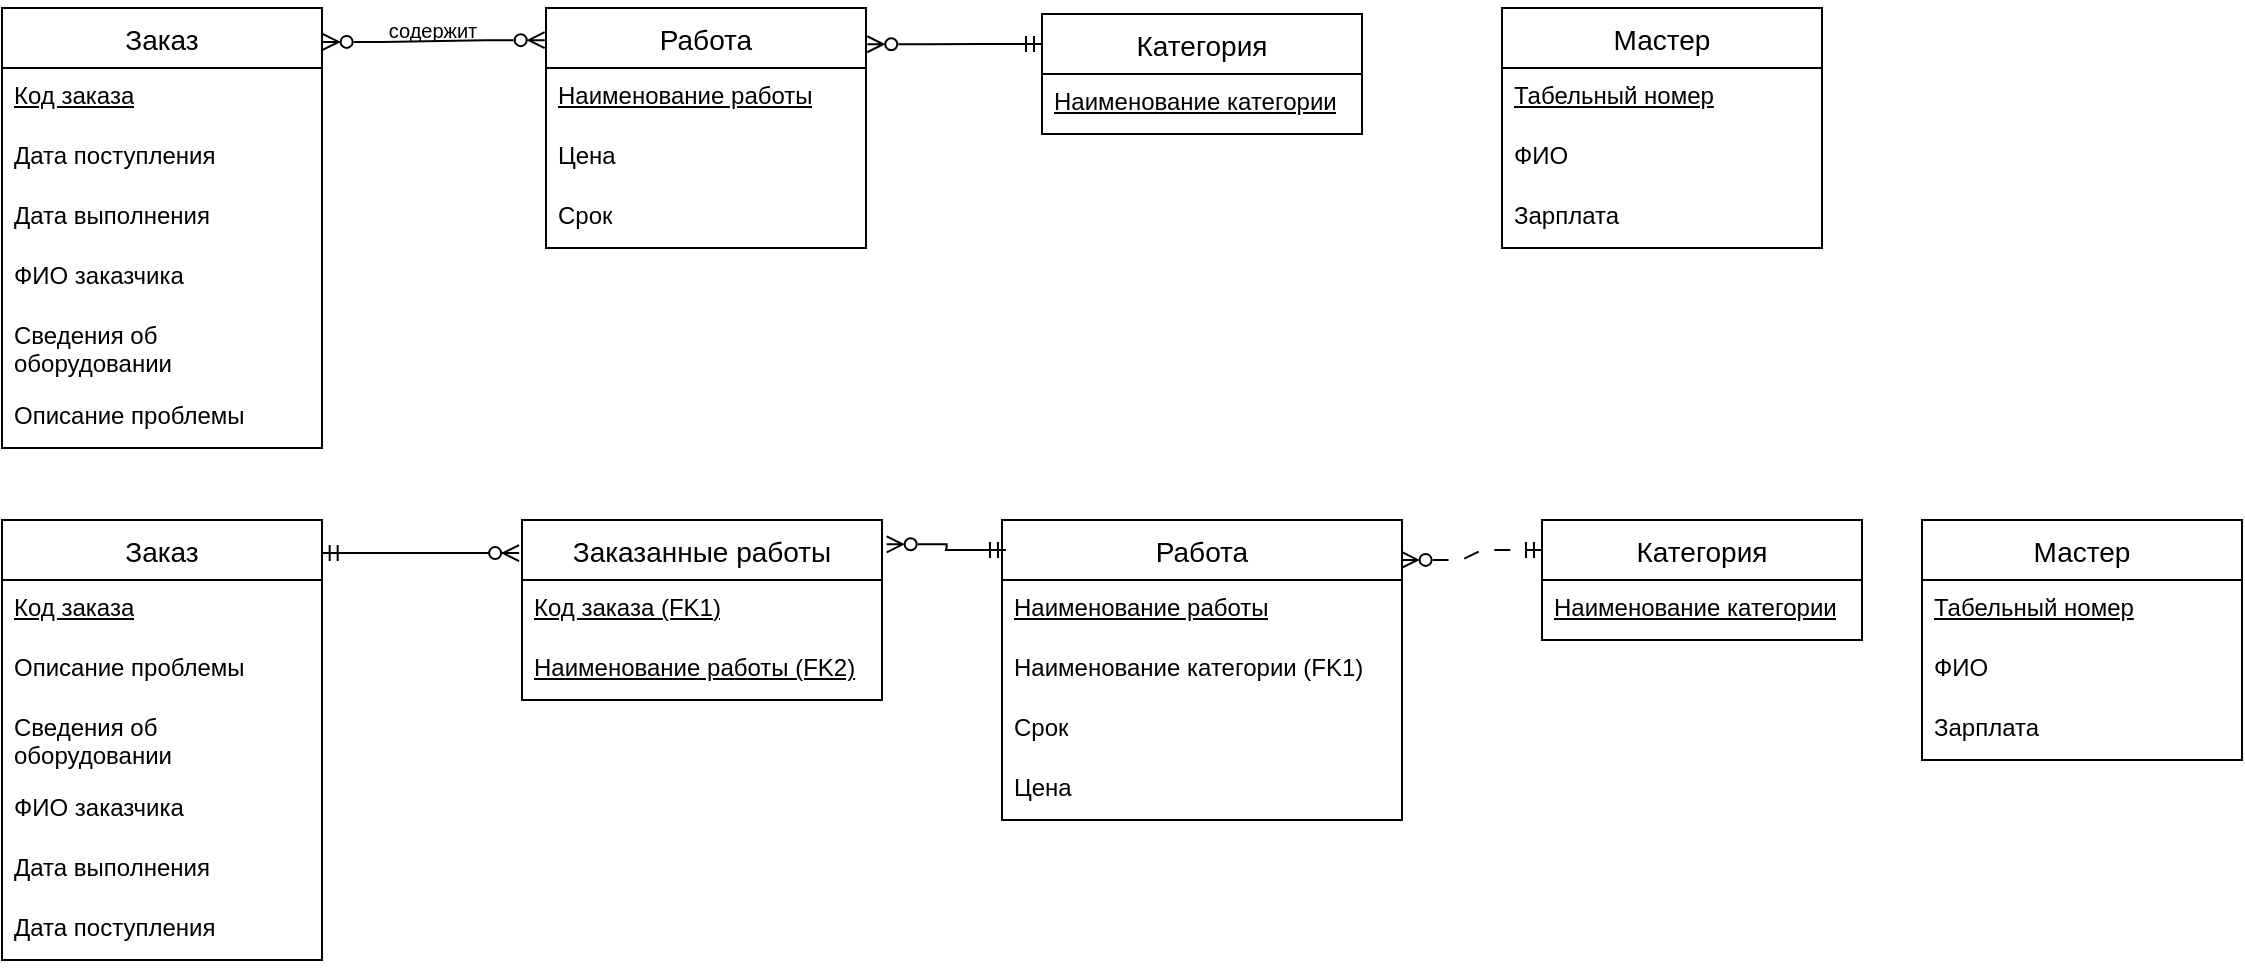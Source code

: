 <mxfile version="23.1.5" type="device" pages="5">
  <diagram id="R2lEEEUBdFMjLlhIrx00" name="Page-1">
    <mxGraphModel dx="1434" dy="844" grid="1" gridSize="10" guides="1" tooltips="1" connect="1" arrows="1" fold="1" page="1" pageScale="1" pageWidth="850" pageHeight="1100" math="0" shadow="0" extFonts="Permanent Marker^https://fonts.googleapis.com/css?family=Permanent+Marker">
      <root>
        <mxCell id="0" />
        <mxCell id="1" parent="0" />
        <mxCell id="dwwH4HtFQ2lYsxXhBM_j-17" value="Заказ" style="swimlane;fontStyle=0;childLayout=stackLayout;horizontal=1;startSize=30;horizontalStack=0;resizeParent=1;resizeParentMax=0;resizeLast=0;collapsible=1;marginBottom=0;align=center;fontSize=14;" parent="1" vertex="1">
          <mxGeometry x="10" y="24" width="160" height="220" as="geometry" />
        </mxCell>
        <mxCell id="dwwH4HtFQ2lYsxXhBM_j-18" value="&lt;u&gt;Код заказа&lt;/u&gt;" style="text;strokeColor=none;fillColor=none;spacingLeft=4;spacingRight=4;overflow=hidden;rotatable=0;points=[[0,0.5],[1,0.5]];portConstraint=eastwest;fontSize=12;whiteSpace=wrap;html=1;" parent="dwwH4HtFQ2lYsxXhBM_j-17" vertex="1">
          <mxGeometry y="30" width="160" height="30" as="geometry" />
        </mxCell>
        <mxCell id="dwwH4HtFQ2lYsxXhBM_j-19" value="Дата поступления" style="text;strokeColor=none;fillColor=none;spacingLeft=4;spacingRight=4;overflow=hidden;rotatable=0;points=[[0,0.5],[1,0.5]];portConstraint=eastwest;fontSize=12;whiteSpace=wrap;html=1;" parent="dwwH4HtFQ2lYsxXhBM_j-17" vertex="1">
          <mxGeometry y="60" width="160" height="30" as="geometry" />
        </mxCell>
        <mxCell id="dwwH4HtFQ2lYsxXhBM_j-20" value="Дата выполнения" style="text;strokeColor=none;fillColor=none;spacingLeft=4;spacingRight=4;overflow=hidden;rotatable=0;points=[[0,0.5],[1,0.5]];portConstraint=eastwest;fontSize=12;whiteSpace=wrap;html=1;" parent="dwwH4HtFQ2lYsxXhBM_j-17" vertex="1">
          <mxGeometry y="90" width="160" height="30" as="geometry" />
        </mxCell>
        <mxCell id="dwwH4HtFQ2lYsxXhBM_j-21" value="ФИО заказчика" style="text;strokeColor=none;fillColor=none;spacingLeft=4;spacingRight=4;overflow=hidden;rotatable=0;points=[[0,0.5],[1,0.5]];portConstraint=eastwest;fontSize=12;whiteSpace=wrap;html=1;" parent="dwwH4HtFQ2lYsxXhBM_j-17" vertex="1">
          <mxGeometry y="120" width="160" height="30" as="geometry" />
        </mxCell>
        <mxCell id="dwwH4HtFQ2lYsxXhBM_j-22" value="Сведения об оборудовании" style="text;strokeColor=none;fillColor=none;spacingLeft=4;spacingRight=4;overflow=hidden;rotatable=0;points=[[0,0.5],[1,0.5]];portConstraint=eastwest;fontSize=12;whiteSpace=wrap;html=1;" parent="dwwH4HtFQ2lYsxXhBM_j-17" vertex="1">
          <mxGeometry y="150" width="160" height="40" as="geometry" />
        </mxCell>
        <mxCell id="dwwH4HtFQ2lYsxXhBM_j-23" value="Описание проблемы" style="text;strokeColor=none;fillColor=none;spacingLeft=4;spacingRight=4;overflow=hidden;rotatable=0;points=[[0,0.5],[1,0.5]];portConstraint=eastwest;fontSize=12;whiteSpace=wrap;html=1;" parent="dwwH4HtFQ2lYsxXhBM_j-17" vertex="1">
          <mxGeometry y="190" width="160" height="30" as="geometry" />
        </mxCell>
        <mxCell id="dwwH4HtFQ2lYsxXhBM_j-24" value="Работа" style="swimlane;fontStyle=0;childLayout=stackLayout;horizontal=1;startSize=30;horizontalStack=0;resizeParent=1;resizeParentMax=0;resizeLast=0;collapsible=1;marginBottom=0;align=center;fontSize=14;" parent="1" vertex="1">
          <mxGeometry x="282" y="24" width="160" height="120" as="geometry" />
        </mxCell>
        <mxCell id="dwwH4HtFQ2lYsxXhBM_j-25" value="&lt;span&gt;Наименование работы&lt;/span&gt;" style="text;strokeColor=none;fillColor=none;spacingLeft=4;spacingRight=4;overflow=hidden;rotatable=0;points=[[0,0.5],[1,0.5]];portConstraint=eastwest;fontSize=12;whiteSpace=wrap;html=1;fontStyle=4" parent="dwwH4HtFQ2lYsxXhBM_j-24" vertex="1">
          <mxGeometry y="30" width="160" height="30" as="geometry" />
        </mxCell>
        <mxCell id="dwwH4HtFQ2lYsxXhBM_j-26" value="Цена" style="text;strokeColor=none;fillColor=none;spacingLeft=4;spacingRight=4;overflow=hidden;rotatable=0;points=[[0,0.5],[1,0.5]];portConstraint=eastwest;fontSize=12;whiteSpace=wrap;html=1;" parent="dwwH4HtFQ2lYsxXhBM_j-24" vertex="1">
          <mxGeometry y="60" width="160" height="30" as="geometry" />
        </mxCell>
        <mxCell id="dwwH4HtFQ2lYsxXhBM_j-27" value="Срок" style="text;strokeColor=none;fillColor=none;spacingLeft=4;spacingRight=4;overflow=hidden;rotatable=0;points=[[0,0.5],[1,0.5]];portConstraint=eastwest;fontSize=12;whiteSpace=wrap;html=1;" parent="dwwH4HtFQ2lYsxXhBM_j-24" vertex="1">
          <mxGeometry y="90" width="160" height="30" as="geometry" />
        </mxCell>
        <mxCell id="dwwH4HtFQ2lYsxXhBM_j-32" value="Мастер" style="swimlane;fontStyle=0;childLayout=stackLayout;horizontal=1;startSize=30;horizontalStack=0;resizeParent=1;resizeParentMax=0;resizeLast=0;collapsible=1;marginBottom=0;align=center;fontSize=14;" parent="1" vertex="1">
          <mxGeometry x="760" y="24" width="160" height="120" as="geometry" />
        </mxCell>
        <mxCell id="dwwH4HtFQ2lYsxXhBM_j-33" value="&lt;u&gt;Табельный номер&lt;/u&gt;" style="text;strokeColor=none;fillColor=none;spacingLeft=4;spacingRight=4;overflow=hidden;rotatable=0;points=[[0,0.5],[1,0.5]];portConstraint=eastwest;fontSize=12;whiteSpace=wrap;html=1;" parent="dwwH4HtFQ2lYsxXhBM_j-32" vertex="1">
          <mxGeometry y="30" width="160" height="30" as="geometry" />
        </mxCell>
        <mxCell id="dwwH4HtFQ2lYsxXhBM_j-34" value="ФИО" style="text;strokeColor=none;fillColor=none;spacingLeft=4;spacingRight=4;overflow=hidden;rotatable=0;points=[[0,0.5],[1,0.5]];portConstraint=eastwest;fontSize=12;whiteSpace=wrap;html=1;" parent="dwwH4HtFQ2lYsxXhBM_j-32" vertex="1">
          <mxGeometry y="60" width="160" height="30" as="geometry" />
        </mxCell>
        <mxCell id="dwwH4HtFQ2lYsxXhBM_j-35" value="Зарплата" style="text;strokeColor=none;fillColor=none;spacingLeft=4;spacingRight=4;overflow=hidden;rotatable=0;points=[[0,0.5],[1,0.5]];portConstraint=eastwest;fontSize=12;whiteSpace=wrap;html=1;" parent="dwwH4HtFQ2lYsxXhBM_j-32" vertex="1">
          <mxGeometry y="90" width="160" height="30" as="geometry" />
        </mxCell>
        <mxCell id="dwwH4HtFQ2lYsxXhBM_j-36" value="" style="edgeStyle=entityRelationEdgeStyle;fontSize=12;html=1;endArrow=ERzeroToMany;endFill=0;rounded=0;startArrow=ERzeroToMany;startFill=0;entryX=-0.004;entryY=0.134;entryDx=0;entryDy=0;entryPerimeter=0;exitX=1.002;exitY=0.077;exitDx=0;exitDy=0;exitPerimeter=0;" parent="1" source="dwwH4HtFQ2lYsxXhBM_j-17" target="dwwH4HtFQ2lYsxXhBM_j-24" edge="1">
          <mxGeometry width="100" height="100" relative="1" as="geometry">
            <mxPoint x="200" y="84" as="sourcePoint" />
            <mxPoint x="250" y="39" as="targetPoint" />
          </mxGeometry>
        </mxCell>
        <mxCell id="dwwH4HtFQ2lYsxXhBM_j-37" value="содержит" style="text;html=1;align=center;verticalAlign=middle;resizable=0;points=[];autosize=1;strokeColor=none;fillColor=none;fontSize=10;" parent="1" vertex="1">
          <mxGeometry x="190" y="20" width="70" height="30" as="geometry" />
        </mxCell>
        <mxCell id="dwwH4HtFQ2lYsxXhBM_j-59" value="Категория" style="swimlane;fontStyle=0;childLayout=stackLayout;horizontal=1;startSize=30;horizontalStack=0;resizeParent=1;resizeParentMax=0;resizeLast=0;collapsible=1;marginBottom=0;align=center;fontSize=14;" parent="1" vertex="1">
          <mxGeometry x="530" y="27" width="160" height="60" as="geometry" />
        </mxCell>
        <mxCell id="dwwH4HtFQ2lYsxXhBM_j-60" value="Наименование категории" style="text;strokeColor=none;fillColor=none;spacingLeft=4;spacingRight=4;overflow=hidden;rotatable=0;points=[[0,0.5],[1,0.5]];portConstraint=eastwest;fontSize=12;whiteSpace=wrap;html=1;fontStyle=4" parent="dwwH4HtFQ2lYsxXhBM_j-59" vertex="1">
          <mxGeometry y="30" width="160" height="30" as="geometry" />
        </mxCell>
        <mxCell id="dwwH4HtFQ2lYsxXhBM_j-64" value="" style="edgeStyle=entityRelationEdgeStyle;fontSize=12;html=1;endArrow=ERmandOne;endFill=0;rounded=0;entryX=0;entryY=0.25;entryDx=0;entryDy=0;startArrow=ERzeroToMany;startFill=0;exitX=1.004;exitY=0.151;exitDx=0;exitDy=0;exitPerimeter=0;" parent="1" source="dwwH4HtFQ2lYsxXhBM_j-24" target="dwwH4HtFQ2lYsxXhBM_j-59" edge="1">
          <mxGeometry width="100" height="100" relative="1" as="geometry">
            <mxPoint x="450" y="41" as="sourcePoint" />
            <mxPoint x="530" y="130" as="targetPoint" />
            <Array as="points">
              <mxPoint x="490" y="40" />
            </Array>
          </mxGeometry>
        </mxCell>
        <mxCell id="dwwH4HtFQ2lYsxXhBM_j-65" value="Заказ" style="swimlane;fontStyle=0;childLayout=stackLayout;horizontal=1;startSize=30;horizontalStack=0;resizeParent=1;resizeParentMax=0;resizeLast=0;collapsible=1;marginBottom=0;align=center;fontSize=14;" parent="1" vertex="1">
          <mxGeometry x="10" y="280" width="160" height="220" as="geometry" />
        </mxCell>
        <mxCell id="dwwH4HtFQ2lYsxXhBM_j-66" value="&lt;u&gt;Код заказа&lt;/u&gt;" style="text;strokeColor=none;fillColor=none;spacingLeft=4;spacingRight=4;overflow=hidden;rotatable=0;points=[[0,0.5],[1,0.5]];portConstraint=eastwest;fontSize=12;whiteSpace=wrap;html=1;" parent="dwwH4HtFQ2lYsxXhBM_j-65" vertex="1">
          <mxGeometry y="30" width="160" height="30" as="geometry" />
        </mxCell>
        <mxCell id="2oFo559nMHWdLCgNdxPW-10" value="Описание проблемы" style="text;strokeColor=none;fillColor=none;spacingLeft=4;spacingRight=4;overflow=hidden;rotatable=0;points=[[0,0.5],[1,0.5]];portConstraint=eastwest;fontSize=12;whiteSpace=wrap;html=1;" parent="dwwH4HtFQ2lYsxXhBM_j-65" vertex="1">
          <mxGeometry y="60" width="160" height="30" as="geometry" />
        </mxCell>
        <mxCell id="2oFo559nMHWdLCgNdxPW-9" value="Сведения об оборудовании" style="text;strokeColor=none;fillColor=none;spacingLeft=4;spacingRight=4;overflow=hidden;rotatable=0;points=[[0,0.5],[1,0.5]];portConstraint=eastwest;fontSize=12;whiteSpace=wrap;html=1;" parent="dwwH4HtFQ2lYsxXhBM_j-65" vertex="1">
          <mxGeometry y="90" width="160" height="40" as="geometry" />
        </mxCell>
        <mxCell id="2oFo559nMHWdLCgNdxPW-8" value="ФИО заказчика" style="text;strokeColor=none;fillColor=none;spacingLeft=4;spacingRight=4;overflow=hidden;rotatable=0;points=[[0,0.5],[1,0.5]];portConstraint=eastwest;fontSize=12;whiteSpace=wrap;html=1;" parent="dwwH4HtFQ2lYsxXhBM_j-65" vertex="1">
          <mxGeometry y="130" width="160" height="30" as="geometry" />
        </mxCell>
        <mxCell id="2oFo559nMHWdLCgNdxPW-7" value="Дата выполнения" style="text;strokeColor=none;fillColor=none;spacingLeft=4;spacingRight=4;overflow=hidden;rotatable=0;points=[[0,0.5],[1,0.5]];portConstraint=eastwest;fontSize=12;whiteSpace=wrap;html=1;" parent="dwwH4HtFQ2lYsxXhBM_j-65" vertex="1">
          <mxGeometry y="160" width="160" height="30" as="geometry" />
        </mxCell>
        <mxCell id="2oFo559nMHWdLCgNdxPW-6" value="Дата поступления" style="text;strokeColor=none;fillColor=none;spacingLeft=4;spacingRight=4;overflow=hidden;rotatable=0;points=[[0,0.5],[1,0.5]];portConstraint=eastwest;fontSize=12;whiteSpace=wrap;html=1;" parent="dwwH4HtFQ2lYsxXhBM_j-65" vertex="1">
          <mxGeometry y="190" width="160" height="30" as="geometry" />
        </mxCell>
        <mxCell id="dwwH4HtFQ2lYsxXhBM_j-72" value="Работа" style="swimlane;fontStyle=0;childLayout=stackLayout;horizontal=1;startSize=30;horizontalStack=0;resizeParent=1;resizeParentMax=0;resizeLast=0;collapsible=1;marginBottom=0;align=center;fontSize=14;" parent="1" vertex="1">
          <mxGeometry x="510" y="280" width="200" height="150" as="geometry" />
        </mxCell>
        <mxCell id="dwwH4HtFQ2lYsxXhBM_j-73" value="&lt;span&gt;Наименование работы&lt;/span&gt;" style="text;strokeColor=none;fillColor=none;spacingLeft=4;spacingRight=4;overflow=hidden;rotatable=0;points=[[0,0.5],[1,0.5]];portConstraint=eastwest;fontSize=12;whiteSpace=wrap;html=1;fontStyle=4" parent="dwwH4HtFQ2lYsxXhBM_j-72" vertex="1">
          <mxGeometry y="30" width="200" height="30" as="geometry" />
        </mxCell>
        <mxCell id="dwwH4HtFQ2lYsxXhBM_j-90" value="&lt;span&gt;Наименование категории (FK1)&lt;/span&gt;" style="text;strokeColor=none;fillColor=none;spacingLeft=4;spacingRight=4;overflow=hidden;rotatable=0;points=[[0,0.5],[1,0.5]];portConstraint=eastwest;fontSize=12;whiteSpace=wrap;html=1;fontStyle=0" parent="dwwH4HtFQ2lYsxXhBM_j-72" vertex="1">
          <mxGeometry y="60" width="200" height="30" as="geometry" />
        </mxCell>
        <mxCell id="2oFo559nMHWdLCgNdxPW-12" value="Срок" style="text;strokeColor=none;fillColor=none;spacingLeft=4;spacingRight=4;overflow=hidden;rotatable=0;points=[[0,0.5],[1,0.5]];portConstraint=eastwest;fontSize=12;whiteSpace=wrap;html=1;" parent="dwwH4HtFQ2lYsxXhBM_j-72" vertex="1">
          <mxGeometry y="90" width="200" height="30" as="geometry" />
        </mxCell>
        <mxCell id="2oFo559nMHWdLCgNdxPW-11" value="Цена" style="text;strokeColor=none;fillColor=none;spacingLeft=4;spacingRight=4;overflow=hidden;rotatable=0;points=[[0,0.5],[1,0.5]];portConstraint=eastwest;fontSize=12;whiteSpace=wrap;html=1;" parent="dwwH4HtFQ2lYsxXhBM_j-72" vertex="1">
          <mxGeometry y="120" width="200" height="30" as="geometry" />
        </mxCell>
        <mxCell id="dwwH4HtFQ2lYsxXhBM_j-77" value="Заказанные работы" style="swimlane;fontStyle=0;childLayout=stackLayout;horizontal=1;startSize=30;horizontalStack=0;resizeParent=1;resizeParentMax=0;resizeLast=0;collapsible=1;marginBottom=0;align=center;fontSize=14;" parent="1" vertex="1">
          <mxGeometry x="270" y="280" width="180" height="90" as="geometry" />
        </mxCell>
        <mxCell id="dwwH4HtFQ2lYsxXhBM_j-81" value="&lt;span&gt;Код заказа (FK1&lt;/span&gt;&lt;span style=&quot;background-color: initial;&quot;&gt;)&lt;/span&gt;" style="text;strokeColor=none;fillColor=none;spacingLeft=4;spacingRight=4;overflow=hidden;rotatable=0;points=[[0,0.5],[1,0.5]];portConstraint=eastwest;fontSize=12;whiteSpace=wrap;html=1;fontStyle=4" parent="dwwH4HtFQ2lYsxXhBM_j-77" vertex="1">
          <mxGeometry y="30" width="180" height="30" as="geometry" />
        </mxCell>
        <mxCell id="dwwH4HtFQ2lYsxXhBM_j-78" value="&lt;span&gt;Наименование работы (FK2)&lt;/span&gt;" style="text;strokeColor=none;fillColor=none;spacingLeft=4;spacingRight=4;overflow=hidden;rotatable=0;points=[[0,0.5],[1,0.5]];portConstraint=eastwest;fontSize=12;whiteSpace=wrap;html=1;fontStyle=4" parent="dwwH4HtFQ2lYsxXhBM_j-77" vertex="1">
          <mxGeometry y="60" width="180" height="30" as="geometry" />
        </mxCell>
        <mxCell id="dwwH4HtFQ2lYsxXhBM_j-83" value="" style="edgeStyle=entityRelationEdgeStyle;fontSize=12;html=1;endArrow=ERzeroToMany;endFill=1;rounded=0;exitX=0.999;exitY=0.075;exitDx=0;exitDy=0;entryX=-0.008;entryY=0.184;entryDx=0;entryDy=0;startArrow=ERmandOne;startFill=0;entryPerimeter=0;exitPerimeter=0;" parent="1" source="dwwH4HtFQ2lYsxXhBM_j-65" target="dwwH4HtFQ2lYsxXhBM_j-77" edge="1">
          <mxGeometry width="100" height="100" relative="1" as="geometry">
            <mxPoint x="240" y="280" as="sourcePoint" />
            <mxPoint x="340" y="180" as="targetPoint" />
            <Array as="points">
              <mxPoint x="200" y="280" />
            </Array>
          </mxGeometry>
        </mxCell>
        <mxCell id="dwwH4HtFQ2lYsxXhBM_j-86" value="" style="edgeStyle=entityRelationEdgeStyle;fontSize=12;html=1;endArrow=ERmandOne;endFill=0;rounded=0;entryX=0.01;entryY=0.1;entryDx=0;entryDy=0;startArrow=ERzeroToMany;startFill=0;exitX=1.013;exitY=0.135;exitDx=0;exitDy=0;entryPerimeter=0;exitPerimeter=0;" parent="1" source="dwwH4HtFQ2lYsxXhBM_j-77" target="dwwH4HtFQ2lYsxXhBM_j-72" edge="1">
          <mxGeometry width="100" height="100" relative="1" as="geometry">
            <mxPoint x="440" y="370" as="sourcePoint" />
            <mxPoint x="560" y="310.5" as="targetPoint" />
            <Array as="points">
              <mxPoint x="490" y="294.5" />
            </Array>
          </mxGeometry>
        </mxCell>
        <mxCell id="dwwH4HtFQ2lYsxXhBM_j-87" value="Категория" style="swimlane;fontStyle=0;childLayout=stackLayout;horizontal=1;startSize=30;horizontalStack=0;resizeParent=1;resizeParentMax=0;resizeLast=0;collapsible=1;marginBottom=0;align=center;fontSize=14;" parent="1" vertex="1">
          <mxGeometry x="780" y="280" width="160" height="60" as="geometry">
            <mxRectangle x="930" y="280" width="110" height="30" as="alternateBounds" />
          </mxGeometry>
        </mxCell>
        <mxCell id="dwwH4HtFQ2lYsxXhBM_j-88" value="Наименование категории" style="text;strokeColor=none;fillColor=none;spacingLeft=4;spacingRight=4;overflow=hidden;rotatable=0;points=[[0,0.5],[1,0.5]];portConstraint=eastwest;fontSize=12;whiteSpace=wrap;html=1;fontStyle=4" parent="dwwH4HtFQ2lYsxXhBM_j-87" vertex="1">
          <mxGeometry y="30" width="160" height="30" as="geometry" />
        </mxCell>
        <mxCell id="dwwH4HtFQ2lYsxXhBM_j-94" value="" style="edgeStyle=entityRelationEdgeStyle;fontSize=12;html=1;endArrow=ERmandOne;endFill=0;rounded=0;entryX=0;entryY=0.25;entryDx=0;entryDy=0;startArrow=ERzeroToMany;startFill=0;exitX=0.999;exitY=0.133;exitDx=0;exitDy=0;dashed=1;dashPattern=8 8;exitPerimeter=0;" parent="1" source="dwwH4HtFQ2lYsxXhBM_j-72" target="dwwH4HtFQ2lYsxXhBM_j-87" edge="1">
          <mxGeometry width="100" height="100" relative="1" as="geometry">
            <mxPoint x="700" y="307" as="sourcePoint" />
            <mxPoint x="800" y="313" as="targetPoint" />
            <Array as="points">
              <mxPoint x="760" y="304.5" />
              <mxPoint x="730" y="307" />
            </Array>
          </mxGeometry>
        </mxCell>
        <mxCell id="2oFo559nMHWdLCgNdxPW-13" value="Мастер" style="swimlane;fontStyle=0;childLayout=stackLayout;horizontal=1;startSize=30;horizontalStack=0;resizeParent=1;resizeParentMax=0;resizeLast=0;collapsible=1;marginBottom=0;align=center;fontSize=14;" parent="1" vertex="1">
          <mxGeometry x="970" y="280" width="160" height="120" as="geometry" />
        </mxCell>
        <mxCell id="2oFo559nMHWdLCgNdxPW-14" value="&lt;u&gt;Табельный номер&lt;/u&gt;" style="text;strokeColor=none;fillColor=none;spacingLeft=4;spacingRight=4;overflow=hidden;rotatable=0;points=[[0,0.5],[1,0.5]];portConstraint=eastwest;fontSize=12;whiteSpace=wrap;html=1;" parent="2oFo559nMHWdLCgNdxPW-13" vertex="1">
          <mxGeometry y="30" width="160" height="30" as="geometry" />
        </mxCell>
        <mxCell id="2oFo559nMHWdLCgNdxPW-15" value="ФИО" style="text;strokeColor=none;fillColor=none;spacingLeft=4;spacingRight=4;overflow=hidden;rotatable=0;points=[[0,0.5],[1,0.5]];portConstraint=eastwest;fontSize=12;whiteSpace=wrap;html=1;" parent="2oFo559nMHWdLCgNdxPW-13" vertex="1">
          <mxGeometry y="60" width="160" height="30" as="geometry" />
        </mxCell>
        <mxCell id="2oFo559nMHWdLCgNdxPW-16" value="Зарплата" style="text;strokeColor=none;fillColor=none;spacingLeft=4;spacingRight=4;overflow=hidden;rotatable=0;points=[[0,0.5],[1,0.5]];portConstraint=eastwest;fontSize=12;whiteSpace=wrap;html=1;" parent="2oFo559nMHWdLCgNdxPW-13" vertex="1">
          <mxGeometry y="90" width="160" height="30" as="geometry" />
        </mxCell>
      </root>
    </mxGraphModel>
  </diagram>
  <diagram name="Копия Page-1" id="eBAPhrEjUwWQWLXE3EMB">
    <mxGraphModel dx="2284" dy="844" grid="1" gridSize="10" guides="1" tooltips="1" connect="1" arrows="1" fold="1" page="1" pageScale="1" pageWidth="850" pageHeight="1100" math="0" shadow="0" extFonts="Permanent Marker^https://fonts.googleapis.com/css?family=Permanent+Marker">
      <root>
        <mxCell id="xvvxxoJTsq4J3G7CL9nz-0" />
        <mxCell id="xvvxxoJTsq4J3G7CL9nz-1" parent="xvvxxoJTsq4J3G7CL9nz-0" />
        <mxCell id="xvvxxoJTsq4J3G7CL9nz-2" value="Заказ" style="swimlane;fontStyle=0;childLayout=stackLayout;horizontal=1;startSize=30;horizontalStack=0;resizeParent=1;resizeParentMax=0;resizeLast=0;collapsible=1;marginBottom=0;align=center;fontSize=14;" parent="xvvxxoJTsq4J3G7CL9nz-1" vertex="1">
          <mxGeometry x="10" y="24" width="160" height="220" as="geometry" />
        </mxCell>
        <mxCell id="xvvxxoJTsq4J3G7CL9nz-3" value="&lt;u&gt;Код заказа&lt;/u&gt;" style="text;strokeColor=none;fillColor=none;spacingLeft=4;spacingRight=4;overflow=hidden;rotatable=0;points=[[0,0.5],[1,0.5]];portConstraint=eastwest;fontSize=12;whiteSpace=wrap;html=1;" parent="xvvxxoJTsq4J3G7CL9nz-2" vertex="1">
          <mxGeometry y="30" width="160" height="30" as="geometry" />
        </mxCell>
        <mxCell id="xvvxxoJTsq4J3G7CL9nz-4" value="Дата поступления" style="text;strokeColor=none;fillColor=none;spacingLeft=4;spacingRight=4;overflow=hidden;rotatable=0;points=[[0,0.5],[1,0.5]];portConstraint=eastwest;fontSize=12;whiteSpace=wrap;html=1;" parent="xvvxxoJTsq4J3G7CL9nz-2" vertex="1">
          <mxGeometry y="60" width="160" height="30" as="geometry" />
        </mxCell>
        <mxCell id="xvvxxoJTsq4J3G7CL9nz-5" value="Дата выполнения" style="text;strokeColor=none;fillColor=none;spacingLeft=4;spacingRight=4;overflow=hidden;rotatable=0;points=[[0,0.5],[1,0.5]];portConstraint=eastwest;fontSize=12;whiteSpace=wrap;html=1;" parent="xvvxxoJTsq4J3G7CL9nz-2" vertex="1">
          <mxGeometry y="90" width="160" height="30" as="geometry" />
        </mxCell>
        <mxCell id="xvvxxoJTsq4J3G7CL9nz-6" value="ФИО заказчика" style="text;strokeColor=none;fillColor=none;spacingLeft=4;spacingRight=4;overflow=hidden;rotatable=0;points=[[0,0.5],[1,0.5]];portConstraint=eastwest;fontSize=12;whiteSpace=wrap;html=1;" parent="xvvxxoJTsq4J3G7CL9nz-2" vertex="1">
          <mxGeometry y="120" width="160" height="30" as="geometry" />
        </mxCell>
        <mxCell id="xvvxxoJTsq4J3G7CL9nz-7" value="Сведения об оборудовании" style="text;strokeColor=none;fillColor=none;spacingLeft=4;spacingRight=4;overflow=hidden;rotatable=0;points=[[0,0.5],[1,0.5]];portConstraint=eastwest;fontSize=12;whiteSpace=wrap;html=1;" parent="xvvxxoJTsq4J3G7CL9nz-2" vertex="1">
          <mxGeometry y="150" width="160" height="40" as="geometry" />
        </mxCell>
        <mxCell id="xvvxxoJTsq4J3G7CL9nz-8" value="Описание проблемы" style="text;strokeColor=none;fillColor=none;spacingLeft=4;spacingRight=4;overflow=hidden;rotatable=0;points=[[0,0.5],[1,0.5]];portConstraint=eastwest;fontSize=12;whiteSpace=wrap;html=1;" parent="xvvxxoJTsq4J3G7CL9nz-2" vertex="1">
          <mxGeometry y="190" width="160" height="30" as="geometry" />
        </mxCell>
        <mxCell id="xvvxxoJTsq4J3G7CL9nz-9" value="Работа" style="swimlane;fontStyle=0;childLayout=stackLayout;horizontal=1;startSize=30;horizontalStack=0;resizeParent=1;resizeParentMax=0;resizeLast=0;collapsible=1;marginBottom=0;align=center;fontSize=14;" parent="xvvxxoJTsq4J3G7CL9nz-1" vertex="1">
          <mxGeometry x="282" y="24" width="160" height="120" as="geometry" />
        </mxCell>
        <mxCell id="xvvxxoJTsq4J3G7CL9nz-10" value="&lt;span&gt;Наименование работы&lt;/span&gt;" style="text;strokeColor=none;fillColor=none;spacingLeft=4;spacingRight=4;overflow=hidden;rotatable=0;points=[[0,0.5],[1,0.5]];portConstraint=eastwest;fontSize=12;whiteSpace=wrap;html=1;fontStyle=4" parent="xvvxxoJTsq4J3G7CL9nz-9" vertex="1">
          <mxGeometry y="30" width="160" height="30" as="geometry" />
        </mxCell>
        <mxCell id="xvvxxoJTsq4J3G7CL9nz-11" value="Цена" style="text;strokeColor=none;fillColor=none;spacingLeft=4;spacingRight=4;overflow=hidden;rotatable=0;points=[[0,0.5],[1,0.5]];portConstraint=eastwest;fontSize=12;whiteSpace=wrap;html=1;" parent="xvvxxoJTsq4J3G7CL9nz-9" vertex="1">
          <mxGeometry y="60" width="160" height="30" as="geometry" />
        </mxCell>
        <mxCell id="xvvxxoJTsq4J3G7CL9nz-12" value="Срок" style="text;strokeColor=none;fillColor=none;spacingLeft=4;spacingRight=4;overflow=hidden;rotatable=0;points=[[0,0.5],[1,0.5]];portConstraint=eastwest;fontSize=12;whiteSpace=wrap;html=1;" parent="xvvxxoJTsq4J3G7CL9nz-9" vertex="1">
          <mxGeometry y="90" width="160" height="30" as="geometry" />
        </mxCell>
        <mxCell id="xvvxxoJTsq4J3G7CL9nz-13" value="Мастер" style="swimlane;fontStyle=0;childLayout=stackLayout;horizontal=1;startSize=30;horizontalStack=0;resizeParent=1;resizeParentMax=0;resizeLast=0;collapsible=1;marginBottom=0;align=center;fontSize=14;" parent="xvvxxoJTsq4J3G7CL9nz-1" vertex="1">
          <mxGeometry x="-280" y="280" width="160" height="120" as="geometry" />
        </mxCell>
        <mxCell id="xvvxxoJTsq4J3G7CL9nz-14" value="&lt;u&gt;Табельный номер&lt;/u&gt;" style="text;strokeColor=none;fillColor=none;spacingLeft=4;spacingRight=4;overflow=hidden;rotatable=0;points=[[0,0.5],[1,0.5]];portConstraint=eastwest;fontSize=12;whiteSpace=wrap;html=1;" parent="xvvxxoJTsq4J3G7CL9nz-13" vertex="1">
          <mxGeometry y="30" width="160" height="30" as="geometry" />
        </mxCell>
        <mxCell id="xvvxxoJTsq4J3G7CL9nz-15" value="ФИО" style="text;strokeColor=none;fillColor=none;spacingLeft=4;spacingRight=4;overflow=hidden;rotatable=0;points=[[0,0.5],[1,0.5]];portConstraint=eastwest;fontSize=12;whiteSpace=wrap;html=1;" parent="xvvxxoJTsq4J3G7CL9nz-13" vertex="1">
          <mxGeometry y="60" width="160" height="30" as="geometry" />
        </mxCell>
        <mxCell id="xvvxxoJTsq4J3G7CL9nz-16" value="Зарплата" style="text;strokeColor=none;fillColor=none;spacingLeft=4;spacingRight=4;overflow=hidden;rotatable=0;points=[[0,0.5],[1,0.5]];portConstraint=eastwest;fontSize=12;whiteSpace=wrap;html=1;" parent="xvvxxoJTsq4J3G7CL9nz-13" vertex="1">
          <mxGeometry y="90" width="160" height="30" as="geometry" />
        </mxCell>
        <mxCell id="xvvxxoJTsq4J3G7CL9nz-17" value="" style="edgeStyle=entityRelationEdgeStyle;fontSize=12;html=1;endArrow=ERzeroToMany;endFill=0;rounded=0;startArrow=ERzeroToMany;startFill=0;entryX=-0.004;entryY=0.134;entryDx=0;entryDy=0;entryPerimeter=0;exitX=1.002;exitY=0.077;exitDx=0;exitDy=0;exitPerimeter=0;" parent="xvvxxoJTsq4J3G7CL9nz-1" source="xvvxxoJTsq4J3G7CL9nz-2" target="xvvxxoJTsq4J3G7CL9nz-9" edge="1">
          <mxGeometry width="100" height="100" relative="1" as="geometry">
            <mxPoint x="200" y="84" as="sourcePoint" />
            <mxPoint x="250" y="39" as="targetPoint" />
          </mxGeometry>
        </mxCell>
        <mxCell id="xvvxxoJTsq4J3G7CL9nz-18" value="содержит" style="text;html=1;align=center;verticalAlign=middle;resizable=0;points=[];autosize=1;strokeColor=none;fillColor=none;fontSize=10;" parent="xvvxxoJTsq4J3G7CL9nz-1" vertex="1">
          <mxGeometry x="190" y="20" width="70" height="30" as="geometry" />
        </mxCell>
        <mxCell id="xvvxxoJTsq4J3G7CL9nz-19" value="Категория" style="swimlane;fontStyle=0;childLayout=stackLayout;horizontal=1;startSize=30;horizontalStack=0;resizeParent=1;resizeParentMax=0;resizeLast=0;collapsible=1;marginBottom=0;align=center;fontSize=14;" parent="xvvxxoJTsq4J3G7CL9nz-1" vertex="1">
          <mxGeometry x="530" y="27" width="160" height="60" as="geometry" />
        </mxCell>
        <mxCell id="xvvxxoJTsq4J3G7CL9nz-20" value="Наименование категории" style="text;strokeColor=none;fillColor=none;spacingLeft=4;spacingRight=4;overflow=hidden;rotatable=0;points=[[0,0.5],[1,0.5]];portConstraint=eastwest;fontSize=12;whiteSpace=wrap;html=1;fontStyle=4" parent="xvvxxoJTsq4J3G7CL9nz-19" vertex="1">
          <mxGeometry y="30" width="160" height="30" as="geometry" />
        </mxCell>
        <mxCell id="xvvxxoJTsq4J3G7CL9nz-21" value="" style="edgeStyle=entityRelationEdgeStyle;fontSize=12;html=1;endArrow=ERmandOne;endFill=0;rounded=0;entryX=0;entryY=0.25;entryDx=0;entryDy=0;startArrow=ERzeroToMany;startFill=0;exitX=1.004;exitY=0.151;exitDx=0;exitDy=0;exitPerimeter=0;" parent="xvvxxoJTsq4J3G7CL9nz-1" source="xvvxxoJTsq4J3G7CL9nz-9" target="xvvxxoJTsq4J3G7CL9nz-19" edge="1">
          <mxGeometry width="100" height="100" relative="1" as="geometry">
            <mxPoint x="450" y="41" as="sourcePoint" />
            <mxPoint x="530" y="130" as="targetPoint" />
            <Array as="points">
              <mxPoint x="490" y="40" />
            </Array>
          </mxGeometry>
        </mxCell>
        <mxCell id="xvvxxoJTsq4J3G7CL9nz-22" value="Заказ" style="swimlane;fontStyle=0;childLayout=stackLayout;horizontal=1;startSize=30;horizontalStack=0;resizeParent=1;resizeParentMax=0;resizeLast=0;collapsible=1;marginBottom=0;align=center;fontSize=14;" parent="xvvxxoJTsq4J3G7CL9nz-1" vertex="1">
          <mxGeometry x="10" y="280" width="160" height="250" as="geometry" />
        </mxCell>
        <mxCell id="xvvxxoJTsq4J3G7CL9nz-23" value="&lt;u&gt;Код заказа&lt;/u&gt;" style="text;strokeColor=none;fillColor=none;spacingLeft=4;spacingRight=4;overflow=hidden;rotatable=0;points=[[0,0.5],[1,0.5]];portConstraint=eastwest;fontSize=12;whiteSpace=wrap;html=1;" parent="xvvxxoJTsq4J3G7CL9nz-22" vertex="1">
          <mxGeometry y="30" width="160" height="30" as="geometry" />
        </mxCell>
        <mxCell id="2OjK2X3zBl3cmFVjYStR-2" value="Табельный номер (FK&lt;span style=&quot;background-color: initial;&quot;&gt;1)&lt;/span&gt;" style="text;strokeColor=none;fillColor=none;spacingLeft=4;spacingRight=4;overflow=hidden;rotatable=0;points=[[0,0.5],[1,0.5]];portConstraint=eastwest;fontSize=12;whiteSpace=wrap;html=1;" parent="xvvxxoJTsq4J3G7CL9nz-22" vertex="1">
          <mxGeometry y="60" width="160" height="30" as="geometry" />
        </mxCell>
        <mxCell id="xvvxxoJTsq4J3G7CL9nz-24" value="Описание проблемы" style="text;strokeColor=none;fillColor=none;spacingLeft=4;spacingRight=4;overflow=hidden;rotatable=0;points=[[0,0.5],[1,0.5]];portConstraint=eastwest;fontSize=12;whiteSpace=wrap;html=1;" parent="xvvxxoJTsq4J3G7CL9nz-22" vertex="1">
          <mxGeometry y="90" width="160" height="30" as="geometry" />
        </mxCell>
        <mxCell id="xvvxxoJTsq4J3G7CL9nz-25" value="Сведения об оборудовании" style="text;strokeColor=none;fillColor=none;spacingLeft=4;spacingRight=4;overflow=hidden;rotatable=0;points=[[0,0.5],[1,0.5]];portConstraint=eastwest;fontSize=12;whiteSpace=wrap;html=1;" parent="xvvxxoJTsq4J3G7CL9nz-22" vertex="1">
          <mxGeometry y="120" width="160" height="40" as="geometry" />
        </mxCell>
        <mxCell id="xvvxxoJTsq4J3G7CL9nz-26" value="ФИО заказчика" style="text;strokeColor=none;fillColor=none;spacingLeft=4;spacingRight=4;overflow=hidden;rotatable=0;points=[[0,0.5],[1,0.5]];portConstraint=eastwest;fontSize=12;whiteSpace=wrap;html=1;" parent="xvvxxoJTsq4J3G7CL9nz-22" vertex="1">
          <mxGeometry y="160" width="160" height="30" as="geometry" />
        </mxCell>
        <mxCell id="xvvxxoJTsq4J3G7CL9nz-27" value="Дата выполнения" style="text;strokeColor=none;fillColor=none;spacingLeft=4;spacingRight=4;overflow=hidden;rotatable=0;points=[[0,0.5],[1,0.5]];portConstraint=eastwest;fontSize=12;whiteSpace=wrap;html=1;" parent="xvvxxoJTsq4J3G7CL9nz-22" vertex="1">
          <mxGeometry y="190" width="160" height="30" as="geometry" />
        </mxCell>
        <mxCell id="xvvxxoJTsq4J3G7CL9nz-28" value="Дата поступления" style="text;strokeColor=none;fillColor=none;spacingLeft=4;spacingRight=4;overflow=hidden;rotatable=0;points=[[0,0.5],[1,0.5]];portConstraint=eastwest;fontSize=12;whiteSpace=wrap;html=1;" parent="xvvxxoJTsq4J3G7CL9nz-22" vertex="1">
          <mxGeometry y="220" width="160" height="30" as="geometry" />
        </mxCell>
        <mxCell id="xvvxxoJTsq4J3G7CL9nz-29" value="Работа" style="swimlane;fontStyle=0;childLayout=stackLayout;horizontal=1;startSize=30;horizontalStack=0;resizeParent=1;resizeParentMax=0;resizeLast=0;collapsible=1;marginBottom=0;align=center;fontSize=14;" parent="xvvxxoJTsq4J3G7CL9nz-1" vertex="1">
          <mxGeometry x="510" y="280" width="200" height="150" as="geometry" />
        </mxCell>
        <mxCell id="xvvxxoJTsq4J3G7CL9nz-30" value="&lt;span&gt;Наименование работы&lt;/span&gt;" style="text;strokeColor=none;fillColor=none;spacingLeft=4;spacingRight=4;overflow=hidden;rotatable=0;points=[[0,0.5],[1,0.5]];portConstraint=eastwest;fontSize=12;whiteSpace=wrap;html=1;fontStyle=4" parent="xvvxxoJTsq4J3G7CL9nz-29" vertex="1">
          <mxGeometry y="30" width="200" height="30" as="geometry" />
        </mxCell>
        <mxCell id="xvvxxoJTsq4J3G7CL9nz-31" value="&lt;span&gt;Наименование категории (FK1)&lt;/span&gt;" style="text;strokeColor=none;fillColor=none;spacingLeft=4;spacingRight=4;overflow=hidden;rotatable=0;points=[[0,0.5],[1,0.5]];portConstraint=eastwest;fontSize=12;whiteSpace=wrap;html=1;fontStyle=0" parent="xvvxxoJTsq4J3G7CL9nz-29" vertex="1">
          <mxGeometry y="60" width="200" height="30" as="geometry" />
        </mxCell>
        <mxCell id="xvvxxoJTsq4J3G7CL9nz-32" value="Срок" style="text;strokeColor=none;fillColor=none;spacingLeft=4;spacingRight=4;overflow=hidden;rotatable=0;points=[[0,0.5],[1,0.5]];portConstraint=eastwest;fontSize=12;whiteSpace=wrap;html=1;" parent="xvvxxoJTsq4J3G7CL9nz-29" vertex="1">
          <mxGeometry y="90" width="200" height="30" as="geometry" />
        </mxCell>
        <mxCell id="xvvxxoJTsq4J3G7CL9nz-33" value="Цена" style="text;strokeColor=none;fillColor=none;spacingLeft=4;spacingRight=4;overflow=hidden;rotatable=0;points=[[0,0.5],[1,0.5]];portConstraint=eastwest;fontSize=12;whiteSpace=wrap;html=1;" parent="xvvxxoJTsq4J3G7CL9nz-29" vertex="1">
          <mxGeometry y="120" width="200" height="30" as="geometry" />
        </mxCell>
        <mxCell id="xvvxxoJTsq4J3G7CL9nz-34" value="Заказанные работы" style="swimlane;fontStyle=0;childLayout=stackLayout;horizontal=1;startSize=30;horizontalStack=0;resizeParent=1;resizeParentMax=0;resizeLast=0;collapsible=1;marginBottom=0;align=center;fontSize=14;" parent="xvvxxoJTsq4J3G7CL9nz-1" vertex="1">
          <mxGeometry x="270" y="280" width="180" height="90" as="geometry" />
        </mxCell>
        <mxCell id="xvvxxoJTsq4J3G7CL9nz-35" value="&lt;span&gt;Код заказа (FK1&lt;/span&gt;&lt;span style=&quot;background-color: initial;&quot;&gt;)&lt;/span&gt;" style="text;strokeColor=none;fillColor=none;spacingLeft=4;spacingRight=4;overflow=hidden;rotatable=0;points=[[0,0.5],[1,0.5]];portConstraint=eastwest;fontSize=12;whiteSpace=wrap;html=1;fontStyle=4" parent="xvvxxoJTsq4J3G7CL9nz-34" vertex="1">
          <mxGeometry y="30" width="180" height="30" as="geometry" />
        </mxCell>
        <mxCell id="xvvxxoJTsq4J3G7CL9nz-36" value="&lt;span&gt;Наименование работы (FK2)&lt;/span&gt;" style="text;strokeColor=none;fillColor=none;spacingLeft=4;spacingRight=4;overflow=hidden;rotatable=0;points=[[0,0.5],[1,0.5]];portConstraint=eastwest;fontSize=12;whiteSpace=wrap;html=1;fontStyle=4" parent="xvvxxoJTsq4J3G7CL9nz-34" vertex="1">
          <mxGeometry y="60" width="180" height="30" as="geometry" />
        </mxCell>
        <mxCell id="xvvxxoJTsq4J3G7CL9nz-37" value="" style="edgeStyle=entityRelationEdgeStyle;fontSize=12;html=1;endArrow=ERzeroToMany;endFill=1;rounded=0;exitX=0.999;exitY=0.075;exitDx=0;exitDy=0;entryX=-0.008;entryY=0.184;entryDx=0;entryDy=0;startArrow=ERmandOne;startFill=0;entryPerimeter=0;exitPerimeter=0;" parent="xvvxxoJTsq4J3G7CL9nz-1" source="xvvxxoJTsq4J3G7CL9nz-22" target="xvvxxoJTsq4J3G7CL9nz-34" edge="1">
          <mxGeometry width="100" height="100" relative="1" as="geometry">
            <mxPoint x="240" y="280" as="sourcePoint" />
            <mxPoint x="340" y="180" as="targetPoint" />
            <Array as="points">
              <mxPoint x="200" y="280" />
            </Array>
          </mxGeometry>
        </mxCell>
        <mxCell id="xvvxxoJTsq4J3G7CL9nz-38" value="" style="edgeStyle=entityRelationEdgeStyle;fontSize=12;html=1;endArrow=ERmandOne;endFill=0;rounded=0;entryX=0.01;entryY=0.1;entryDx=0;entryDy=0;startArrow=ERzeroToMany;startFill=0;exitX=1.013;exitY=0.135;exitDx=0;exitDy=0;entryPerimeter=0;exitPerimeter=0;" parent="xvvxxoJTsq4J3G7CL9nz-1" source="xvvxxoJTsq4J3G7CL9nz-34" target="xvvxxoJTsq4J3G7CL9nz-29" edge="1">
          <mxGeometry width="100" height="100" relative="1" as="geometry">
            <mxPoint x="440" y="370" as="sourcePoint" />
            <mxPoint x="560" y="310.5" as="targetPoint" />
            <Array as="points">
              <mxPoint x="490" y="294.5" />
            </Array>
          </mxGeometry>
        </mxCell>
        <mxCell id="xvvxxoJTsq4J3G7CL9nz-39" value="Категория" style="swimlane;fontStyle=0;childLayout=stackLayout;horizontal=1;startSize=30;horizontalStack=0;resizeParent=1;resizeParentMax=0;resizeLast=0;collapsible=1;marginBottom=0;align=center;fontSize=14;" parent="xvvxxoJTsq4J3G7CL9nz-1" vertex="1">
          <mxGeometry x="780" y="280" width="160" height="60" as="geometry">
            <mxRectangle x="930" y="280" width="110" height="30" as="alternateBounds" />
          </mxGeometry>
        </mxCell>
        <mxCell id="xvvxxoJTsq4J3G7CL9nz-40" value="Наименование категории" style="text;strokeColor=none;fillColor=none;spacingLeft=4;spacingRight=4;overflow=hidden;rotatable=0;points=[[0,0.5],[1,0.5]];portConstraint=eastwest;fontSize=12;whiteSpace=wrap;html=1;fontStyle=4" parent="xvvxxoJTsq4J3G7CL9nz-39" vertex="1">
          <mxGeometry y="30" width="160" height="30" as="geometry" />
        </mxCell>
        <mxCell id="xvvxxoJTsq4J3G7CL9nz-41" value="" style="edgeStyle=entityRelationEdgeStyle;fontSize=12;html=1;endArrow=ERmandOne;endFill=0;rounded=0;entryX=0;entryY=0.25;entryDx=0;entryDy=0;startArrow=ERzeroToMany;startFill=0;exitX=0.999;exitY=0.133;exitDx=0;exitDy=0;dashed=1;dashPattern=8 8;exitPerimeter=0;" parent="xvvxxoJTsq4J3G7CL9nz-1" source="xvvxxoJTsq4J3G7CL9nz-29" target="xvvxxoJTsq4J3G7CL9nz-39" edge="1">
          <mxGeometry width="100" height="100" relative="1" as="geometry">
            <mxPoint x="700" y="307" as="sourcePoint" />
            <mxPoint x="800" y="313" as="targetPoint" />
            <Array as="points">
              <mxPoint x="760" y="304.5" />
              <mxPoint x="730" y="307" />
            </Array>
          </mxGeometry>
        </mxCell>
        <mxCell id="xvvxxoJTsq4J3G7CL9nz-42" value="Мастер" style="swimlane;fontStyle=0;childLayout=stackLayout;horizontal=1;startSize=30;horizontalStack=0;resizeParent=1;resizeParentMax=0;resizeLast=0;collapsible=1;marginBottom=0;align=center;fontSize=14;" parent="xvvxxoJTsq4J3G7CL9nz-1" vertex="1">
          <mxGeometry x="-260" y="24" width="160" height="120" as="geometry" />
        </mxCell>
        <mxCell id="xvvxxoJTsq4J3G7CL9nz-43" value="&lt;u&gt;Табельный номер&lt;/u&gt;" style="text;strokeColor=none;fillColor=none;spacingLeft=4;spacingRight=4;overflow=hidden;rotatable=0;points=[[0,0.5],[1,0.5]];portConstraint=eastwest;fontSize=12;whiteSpace=wrap;html=1;" parent="xvvxxoJTsq4J3G7CL9nz-42" vertex="1">
          <mxGeometry y="30" width="160" height="30" as="geometry" />
        </mxCell>
        <mxCell id="xvvxxoJTsq4J3G7CL9nz-44" value="ФИО" style="text;strokeColor=none;fillColor=none;spacingLeft=4;spacingRight=4;overflow=hidden;rotatable=0;points=[[0,0.5],[1,0.5]];portConstraint=eastwest;fontSize=12;whiteSpace=wrap;html=1;" parent="xvvxxoJTsq4J3G7CL9nz-42" vertex="1">
          <mxGeometry y="60" width="160" height="30" as="geometry" />
        </mxCell>
        <mxCell id="xvvxxoJTsq4J3G7CL9nz-45" value="Зарплата" style="text;strokeColor=none;fillColor=none;spacingLeft=4;spacingRight=4;overflow=hidden;rotatable=0;points=[[0,0.5],[1,0.5]];portConstraint=eastwest;fontSize=12;whiteSpace=wrap;html=1;" parent="xvvxxoJTsq4J3G7CL9nz-42" vertex="1">
          <mxGeometry y="90" width="160" height="30" as="geometry" />
        </mxCell>
        <mxCell id="2OjK2X3zBl3cmFVjYStR-0" value="" style="edgeStyle=entityRelationEdgeStyle;fontSize=12;html=1;endArrow=ERzeroToMany;endFill=0;rounded=0;startArrow=ERmandOne;startFill=0;exitX=1.006;exitY=0.133;exitDx=0;exitDy=0;exitPerimeter=0;entryX=-0.015;entryY=0.067;entryDx=0;entryDy=0;entryPerimeter=0;" parent="xvvxxoJTsq4J3G7CL9nz-1" source="xvvxxoJTsq4J3G7CL9nz-42" target="xvvxxoJTsq4J3G7CL9nz-2" edge="1">
          <mxGeometry width="100" height="100" relative="1" as="geometry">
            <mxPoint x="-100" y="49" as="sourcePoint" />
            <mxPoint x="-10" y="40" as="targetPoint" />
            <Array as="points">
              <mxPoint x="-53" y="47" />
            </Array>
          </mxGeometry>
        </mxCell>
        <mxCell id="2OjK2X3zBl3cmFVjYStR-1" value="выполняет" style="text;html=1;align=center;verticalAlign=middle;resizable=0;points=[];autosize=1;strokeColor=none;fillColor=none;fontSize=10;" parent="xvvxxoJTsq4J3G7CL9nz-1" vertex="1">
          <mxGeometry x="-79" y="17" width="70" height="30" as="geometry" />
        </mxCell>
        <mxCell id="2OjK2X3zBl3cmFVjYStR-3" value="" style="edgeStyle=entityRelationEdgeStyle;fontSize=12;html=1;endArrow=ERmandOne;endFill=0;rounded=0;entryX=1.013;entryY=0.129;entryDx=0;entryDy=0;startArrow=ERzeroToMany;startFill=0;dashed=1;dashPattern=8 8;entryPerimeter=0;exitX=-0.022;exitY=0.053;exitDx=0;exitDy=0;exitPerimeter=0;" parent="xvvxxoJTsq4J3G7CL9nz-1" source="xvvxxoJTsq4J3G7CL9nz-22" target="xvvxxoJTsq4J3G7CL9nz-13" edge="1">
          <mxGeometry width="100" height="100" relative="1" as="geometry">
            <mxPoint x="-80" y="280" as="sourcePoint" />
            <mxPoint x="-20" y="335" as="targetPoint" />
            <Array as="points">
              <mxPoint x="-40" y="344.5" />
              <mxPoint x="-70" y="347" />
            </Array>
          </mxGeometry>
        </mxCell>
      </root>
    </mxGraphModel>
  </diagram>
  <diagram name="Копия Копия Page-1" id="KhKCXCeTuou8xxU9DPGe">
    <mxGraphModel dx="2284" dy="844" grid="1" gridSize="10" guides="1" tooltips="1" connect="1" arrows="1" fold="1" page="1" pageScale="1" pageWidth="850" pageHeight="1100" math="0" shadow="0" extFonts="Permanent Marker^https://fonts.googleapis.com/css?family=Permanent+Marker">
      <root>
        <mxCell id="l9xMAyr33sxspFSa3BZ3-0" />
        <mxCell id="l9xMAyr33sxspFSa3BZ3-1" parent="l9xMAyr33sxspFSa3BZ3-0" />
        <mxCell id="l9xMAyr33sxspFSa3BZ3-2" value="Заказ" style="swimlane;fontStyle=0;childLayout=stackLayout;horizontal=1;startSize=30;horizontalStack=0;resizeParent=1;resizeParentMax=0;resizeLast=0;collapsible=1;marginBottom=0;align=center;fontSize=14;" parent="l9xMAyr33sxspFSa3BZ3-1" vertex="1">
          <mxGeometry x="10" y="24" width="160" height="220" as="geometry" />
        </mxCell>
        <mxCell id="l9xMAyr33sxspFSa3BZ3-3" value="&lt;u&gt;Код заказа&lt;/u&gt;" style="text;strokeColor=none;fillColor=none;spacingLeft=4;spacingRight=4;overflow=hidden;rotatable=0;points=[[0,0.5],[1,0.5]];portConstraint=eastwest;fontSize=12;whiteSpace=wrap;html=1;" parent="l9xMAyr33sxspFSa3BZ3-2" vertex="1">
          <mxGeometry y="30" width="160" height="30" as="geometry" />
        </mxCell>
        <mxCell id="l9xMAyr33sxspFSa3BZ3-4" value="Дата поступления" style="text;strokeColor=none;fillColor=none;spacingLeft=4;spacingRight=4;overflow=hidden;rotatable=0;points=[[0,0.5],[1,0.5]];portConstraint=eastwest;fontSize=12;whiteSpace=wrap;html=1;" parent="l9xMAyr33sxspFSa3BZ3-2" vertex="1">
          <mxGeometry y="60" width="160" height="30" as="geometry" />
        </mxCell>
        <mxCell id="l9xMAyr33sxspFSa3BZ3-5" value="Дата выполнения" style="text;strokeColor=none;fillColor=none;spacingLeft=4;spacingRight=4;overflow=hidden;rotatable=0;points=[[0,0.5],[1,0.5]];portConstraint=eastwest;fontSize=12;whiteSpace=wrap;html=1;" parent="l9xMAyr33sxspFSa3BZ3-2" vertex="1">
          <mxGeometry y="90" width="160" height="30" as="geometry" />
        </mxCell>
        <mxCell id="l9xMAyr33sxspFSa3BZ3-6" value="ФИО заказчика" style="text;strokeColor=none;fillColor=none;spacingLeft=4;spacingRight=4;overflow=hidden;rotatable=0;points=[[0,0.5],[1,0.5]];portConstraint=eastwest;fontSize=12;whiteSpace=wrap;html=1;" parent="l9xMAyr33sxspFSa3BZ3-2" vertex="1">
          <mxGeometry y="120" width="160" height="30" as="geometry" />
        </mxCell>
        <mxCell id="l9xMAyr33sxspFSa3BZ3-7" value="Сведения об оборудовании" style="text;strokeColor=none;fillColor=none;spacingLeft=4;spacingRight=4;overflow=hidden;rotatable=0;points=[[0,0.5],[1,0.5]];portConstraint=eastwest;fontSize=12;whiteSpace=wrap;html=1;" parent="l9xMAyr33sxspFSa3BZ3-2" vertex="1">
          <mxGeometry y="150" width="160" height="40" as="geometry" />
        </mxCell>
        <mxCell id="l9xMAyr33sxspFSa3BZ3-8" value="Описание проблемы" style="text;strokeColor=none;fillColor=none;spacingLeft=4;spacingRight=4;overflow=hidden;rotatable=0;points=[[0,0.5],[1,0.5]];portConstraint=eastwest;fontSize=12;whiteSpace=wrap;html=1;" parent="l9xMAyr33sxspFSa3BZ3-2" vertex="1">
          <mxGeometry y="190" width="160" height="30" as="geometry" />
        </mxCell>
        <mxCell id="l9xMAyr33sxspFSa3BZ3-9" value="Работа" style="swimlane;fontStyle=0;childLayout=stackLayout;horizontal=1;startSize=30;horizontalStack=0;resizeParent=1;resizeParentMax=0;resizeLast=0;collapsible=1;marginBottom=0;align=center;fontSize=14;" parent="l9xMAyr33sxspFSa3BZ3-1" vertex="1">
          <mxGeometry x="282" y="24" width="160" height="120" as="geometry" />
        </mxCell>
        <mxCell id="l9xMAyr33sxspFSa3BZ3-10" value="&lt;span&gt;Наименование работы&lt;/span&gt;" style="text;strokeColor=none;fillColor=none;spacingLeft=4;spacingRight=4;overflow=hidden;rotatable=0;points=[[0,0.5],[1,0.5]];portConstraint=eastwest;fontSize=12;whiteSpace=wrap;html=1;fontStyle=4" parent="l9xMAyr33sxspFSa3BZ3-9" vertex="1">
          <mxGeometry y="30" width="160" height="30" as="geometry" />
        </mxCell>
        <mxCell id="l9xMAyr33sxspFSa3BZ3-11" value="Цена" style="text;strokeColor=none;fillColor=none;spacingLeft=4;spacingRight=4;overflow=hidden;rotatable=0;points=[[0,0.5],[1,0.5]];portConstraint=eastwest;fontSize=12;whiteSpace=wrap;html=1;" parent="l9xMAyr33sxspFSa3BZ3-9" vertex="1">
          <mxGeometry y="60" width="160" height="30" as="geometry" />
        </mxCell>
        <mxCell id="l9xMAyr33sxspFSa3BZ3-12" value="Срок" style="text;strokeColor=none;fillColor=none;spacingLeft=4;spacingRight=4;overflow=hidden;rotatable=0;points=[[0,0.5],[1,0.5]];portConstraint=eastwest;fontSize=12;whiteSpace=wrap;html=1;" parent="l9xMAyr33sxspFSa3BZ3-9" vertex="1">
          <mxGeometry y="90" width="160" height="30" as="geometry" />
        </mxCell>
        <mxCell id="l9xMAyr33sxspFSa3BZ3-13" value="Мастер" style="swimlane;fontStyle=0;childLayout=stackLayout;horizontal=1;startSize=30;horizontalStack=0;resizeParent=1;resizeParentMax=0;resizeLast=0;collapsible=1;marginBottom=0;align=center;fontSize=14;" parent="l9xMAyr33sxspFSa3BZ3-1" vertex="1">
          <mxGeometry x="-240" y="24" width="160" height="120" as="geometry" />
        </mxCell>
        <mxCell id="l9xMAyr33sxspFSa3BZ3-14" value="&lt;u&gt;Табельный номер&lt;/u&gt;" style="text;strokeColor=none;fillColor=none;spacingLeft=4;spacingRight=4;overflow=hidden;rotatable=0;points=[[0,0.5],[1,0.5]];portConstraint=eastwest;fontSize=12;whiteSpace=wrap;html=1;" parent="l9xMAyr33sxspFSa3BZ3-13" vertex="1">
          <mxGeometry y="30" width="160" height="30" as="geometry" />
        </mxCell>
        <mxCell id="l9xMAyr33sxspFSa3BZ3-15" value="ФИО" style="text;strokeColor=none;fillColor=none;spacingLeft=4;spacingRight=4;overflow=hidden;rotatable=0;points=[[0,0.5],[1,0.5]];portConstraint=eastwest;fontSize=12;whiteSpace=wrap;html=1;" parent="l9xMAyr33sxspFSa3BZ3-13" vertex="1">
          <mxGeometry y="60" width="160" height="30" as="geometry" />
        </mxCell>
        <mxCell id="l9xMAyr33sxspFSa3BZ3-16" value="Зарплата" style="text;strokeColor=none;fillColor=none;spacingLeft=4;spacingRight=4;overflow=hidden;rotatable=0;points=[[0,0.5],[1,0.5]];portConstraint=eastwest;fontSize=12;whiteSpace=wrap;html=1;" parent="l9xMAyr33sxspFSa3BZ3-13" vertex="1">
          <mxGeometry y="90" width="160" height="30" as="geometry" />
        </mxCell>
        <mxCell id="l9xMAyr33sxspFSa3BZ3-17" value="" style="edgeStyle=entityRelationEdgeStyle;fontSize=12;html=1;endArrow=ERzeroToMany;endFill=0;rounded=0;startArrow=ERzeroToMany;startFill=0;entryX=-0.004;entryY=0.134;entryDx=0;entryDy=0;entryPerimeter=0;exitX=1.002;exitY=0.077;exitDx=0;exitDy=0;exitPerimeter=0;" parent="l9xMAyr33sxspFSa3BZ3-1" source="l9xMAyr33sxspFSa3BZ3-2" target="l9xMAyr33sxspFSa3BZ3-9" edge="1">
          <mxGeometry width="100" height="100" relative="1" as="geometry">
            <mxPoint x="200" y="84" as="sourcePoint" />
            <mxPoint x="250" y="39" as="targetPoint" />
          </mxGeometry>
        </mxCell>
        <mxCell id="l9xMAyr33sxspFSa3BZ3-18" value="содержит" style="text;html=1;align=center;verticalAlign=middle;resizable=0;points=[];autosize=1;strokeColor=none;fillColor=none;fontSize=10;" parent="l9xMAyr33sxspFSa3BZ3-1" vertex="1">
          <mxGeometry x="190" y="20" width="70" height="30" as="geometry" />
        </mxCell>
        <mxCell id="l9xMAyr33sxspFSa3BZ3-19" value="Категория" style="swimlane;fontStyle=0;childLayout=stackLayout;horizontal=1;startSize=30;horizontalStack=0;resizeParent=1;resizeParentMax=0;resizeLast=0;collapsible=1;marginBottom=0;align=center;fontSize=14;" parent="l9xMAyr33sxspFSa3BZ3-1" vertex="1">
          <mxGeometry x="530" y="27" width="160" height="60" as="geometry" />
        </mxCell>
        <mxCell id="l9xMAyr33sxspFSa3BZ3-20" value="Наименование категории" style="text;strokeColor=none;fillColor=none;spacingLeft=4;spacingRight=4;overflow=hidden;rotatable=0;points=[[0,0.5],[1,0.5]];portConstraint=eastwest;fontSize=12;whiteSpace=wrap;html=1;fontStyle=4" parent="l9xMAyr33sxspFSa3BZ3-19" vertex="1">
          <mxGeometry y="30" width="160" height="30" as="geometry" />
        </mxCell>
        <mxCell id="l9xMAyr33sxspFSa3BZ3-21" value="" style="edgeStyle=entityRelationEdgeStyle;fontSize=12;html=1;endArrow=ERmandOne;endFill=0;rounded=0;entryX=0;entryY=0.25;entryDx=0;entryDy=0;startArrow=ERzeroToMany;startFill=0;exitX=1.004;exitY=0.151;exitDx=0;exitDy=0;exitPerimeter=0;" parent="l9xMAyr33sxspFSa3BZ3-1" source="l9xMAyr33sxspFSa3BZ3-9" target="l9xMAyr33sxspFSa3BZ3-19" edge="1">
          <mxGeometry width="100" height="100" relative="1" as="geometry">
            <mxPoint x="450" y="41" as="sourcePoint" />
            <mxPoint x="530" y="130" as="targetPoint" />
            <Array as="points">
              <mxPoint x="490" y="40" />
            </Array>
          </mxGeometry>
        </mxCell>
        <mxCell id="l9xMAyr33sxspFSa3BZ3-22" value="Заказ" style="swimlane;fontStyle=0;childLayout=stackLayout;horizontal=1;startSize=30;horizontalStack=0;resizeParent=1;resizeParentMax=0;resizeLast=0;collapsible=1;marginBottom=0;align=center;fontSize=14;" parent="l9xMAyr33sxspFSa3BZ3-1" vertex="1">
          <mxGeometry x="10" y="280" width="160" height="220" as="geometry" />
        </mxCell>
        <mxCell id="l9xMAyr33sxspFSa3BZ3-23" value="&lt;u&gt;Код заказа&lt;/u&gt;" style="text;strokeColor=none;fillColor=none;spacingLeft=4;spacingRight=4;overflow=hidden;rotatable=0;points=[[0,0.5],[1,0.5]];portConstraint=eastwest;fontSize=12;whiteSpace=wrap;html=1;" parent="l9xMAyr33sxspFSa3BZ3-22" vertex="1">
          <mxGeometry y="30" width="160" height="30" as="geometry" />
        </mxCell>
        <mxCell id="l9xMAyr33sxspFSa3BZ3-24" value="Описание проблемы" style="text;strokeColor=none;fillColor=none;spacingLeft=4;spacingRight=4;overflow=hidden;rotatable=0;points=[[0,0.5],[1,0.5]];portConstraint=eastwest;fontSize=12;whiteSpace=wrap;html=1;" parent="l9xMAyr33sxspFSa3BZ3-22" vertex="1">
          <mxGeometry y="60" width="160" height="30" as="geometry" />
        </mxCell>
        <mxCell id="l9xMAyr33sxspFSa3BZ3-25" value="Сведения об оборудовании" style="text;strokeColor=none;fillColor=none;spacingLeft=4;spacingRight=4;overflow=hidden;rotatable=0;points=[[0,0.5],[1,0.5]];portConstraint=eastwest;fontSize=12;whiteSpace=wrap;html=1;" parent="l9xMAyr33sxspFSa3BZ3-22" vertex="1">
          <mxGeometry y="90" width="160" height="40" as="geometry" />
        </mxCell>
        <mxCell id="l9xMAyr33sxspFSa3BZ3-26" value="ФИО заказчика" style="text;strokeColor=none;fillColor=none;spacingLeft=4;spacingRight=4;overflow=hidden;rotatable=0;points=[[0,0.5],[1,0.5]];portConstraint=eastwest;fontSize=12;whiteSpace=wrap;html=1;" parent="l9xMAyr33sxspFSa3BZ3-22" vertex="1">
          <mxGeometry y="130" width="160" height="30" as="geometry" />
        </mxCell>
        <mxCell id="l9xMAyr33sxspFSa3BZ3-27" value="Дата выполнения" style="text;strokeColor=none;fillColor=none;spacingLeft=4;spacingRight=4;overflow=hidden;rotatable=0;points=[[0,0.5],[1,0.5]];portConstraint=eastwest;fontSize=12;whiteSpace=wrap;html=1;" parent="l9xMAyr33sxspFSa3BZ3-22" vertex="1">
          <mxGeometry y="160" width="160" height="30" as="geometry" />
        </mxCell>
        <mxCell id="l9xMAyr33sxspFSa3BZ3-28" value="Дата поступления" style="text;strokeColor=none;fillColor=none;spacingLeft=4;spacingRight=4;overflow=hidden;rotatable=0;points=[[0,0.5],[1,0.5]];portConstraint=eastwest;fontSize=12;whiteSpace=wrap;html=1;" parent="l9xMAyr33sxspFSa3BZ3-22" vertex="1">
          <mxGeometry y="190" width="160" height="30" as="geometry" />
        </mxCell>
        <mxCell id="l9xMAyr33sxspFSa3BZ3-29" value="Работа" style="swimlane;fontStyle=0;childLayout=stackLayout;horizontal=1;startSize=30;horizontalStack=0;resizeParent=1;resizeParentMax=0;resizeLast=0;collapsible=1;marginBottom=0;align=center;fontSize=14;" parent="l9xMAyr33sxspFSa3BZ3-1" vertex="1">
          <mxGeometry x="510" y="280" width="200" height="150" as="geometry" />
        </mxCell>
        <mxCell id="l9xMAyr33sxspFSa3BZ3-30" value="&lt;span&gt;Наименование работы&lt;/span&gt;" style="text;strokeColor=none;fillColor=none;spacingLeft=4;spacingRight=4;overflow=hidden;rotatable=0;points=[[0,0.5],[1,0.5]];portConstraint=eastwest;fontSize=12;whiteSpace=wrap;html=1;fontStyle=4" parent="l9xMAyr33sxspFSa3BZ3-29" vertex="1">
          <mxGeometry y="30" width="200" height="30" as="geometry" />
        </mxCell>
        <mxCell id="l9xMAyr33sxspFSa3BZ3-31" value="&lt;span&gt;Наименование категории (FK1)&lt;/span&gt;" style="text;strokeColor=none;fillColor=none;spacingLeft=4;spacingRight=4;overflow=hidden;rotatable=0;points=[[0,0.5],[1,0.5]];portConstraint=eastwest;fontSize=12;whiteSpace=wrap;html=1;fontStyle=0" parent="l9xMAyr33sxspFSa3BZ3-29" vertex="1">
          <mxGeometry y="60" width="200" height="30" as="geometry" />
        </mxCell>
        <mxCell id="l9xMAyr33sxspFSa3BZ3-32" value="Срок" style="text;strokeColor=none;fillColor=none;spacingLeft=4;spacingRight=4;overflow=hidden;rotatable=0;points=[[0,0.5],[1,0.5]];portConstraint=eastwest;fontSize=12;whiteSpace=wrap;html=1;" parent="l9xMAyr33sxspFSa3BZ3-29" vertex="1">
          <mxGeometry y="90" width="200" height="30" as="geometry" />
        </mxCell>
        <mxCell id="l9xMAyr33sxspFSa3BZ3-33" value="Цена" style="text;strokeColor=none;fillColor=none;spacingLeft=4;spacingRight=4;overflow=hidden;rotatable=0;points=[[0,0.5],[1,0.5]];portConstraint=eastwest;fontSize=12;whiteSpace=wrap;html=1;" parent="l9xMAyr33sxspFSa3BZ3-29" vertex="1">
          <mxGeometry y="120" width="200" height="30" as="geometry" />
        </mxCell>
        <mxCell id="l9xMAyr33sxspFSa3BZ3-34" value="Заказанные работы" style="swimlane;fontStyle=0;childLayout=stackLayout;horizontal=1;startSize=30;horizontalStack=0;resizeParent=1;resizeParentMax=0;resizeLast=0;collapsible=1;marginBottom=0;align=center;fontSize=14;" parent="l9xMAyr33sxspFSa3BZ3-1" vertex="1">
          <mxGeometry x="270" y="280" width="180" height="90" as="geometry" />
        </mxCell>
        <mxCell id="l9xMAyr33sxspFSa3BZ3-35" value="&lt;span&gt;Код заказа (FK1&lt;/span&gt;&lt;span style=&quot;background-color: initial;&quot;&gt;)&lt;/span&gt;" style="text;strokeColor=none;fillColor=none;spacingLeft=4;spacingRight=4;overflow=hidden;rotatable=0;points=[[0,0.5],[1,0.5]];portConstraint=eastwest;fontSize=12;whiteSpace=wrap;html=1;fontStyle=4" parent="l9xMAyr33sxspFSa3BZ3-34" vertex="1">
          <mxGeometry y="30" width="180" height="30" as="geometry" />
        </mxCell>
        <mxCell id="l9xMAyr33sxspFSa3BZ3-36" value="&lt;span&gt;Наименование работы (FK2)&lt;/span&gt;" style="text;strokeColor=none;fillColor=none;spacingLeft=4;spacingRight=4;overflow=hidden;rotatable=0;points=[[0,0.5],[1,0.5]];portConstraint=eastwest;fontSize=12;whiteSpace=wrap;html=1;fontStyle=4" parent="l9xMAyr33sxspFSa3BZ3-34" vertex="1">
          <mxGeometry y="60" width="180" height="30" as="geometry" />
        </mxCell>
        <mxCell id="l9xMAyr33sxspFSa3BZ3-37" value="" style="edgeStyle=entityRelationEdgeStyle;fontSize=12;html=1;endArrow=ERzeroToMany;endFill=1;rounded=0;exitX=0.999;exitY=0.075;exitDx=0;exitDy=0;entryX=-0.008;entryY=0.184;entryDx=0;entryDy=0;startArrow=ERmandOne;startFill=0;entryPerimeter=0;exitPerimeter=0;" parent="l9xMAyr33sxspFSa3BZ3-1" source="l9xMAyr33sxspFSa3BZ3-22" target="l9xMAyr33sxspFSa3BZ3-34" edge="1">
          <mxGeometry width="100" height="100" relative="1" as="geometry">
            <mxPoint x="240" y="280" as="sourcePoint" />
            <mxPoint x="340" y="180" as="targetPoint" />
            <Array as="points">
              <mxPoint x="200" y="280" />
            </Array>
          </mxGeometry>
        </mxCell>
        <mxCell id="l9xMAyr33sxspFSa3BZ3-38" value="" style="edgeStyle=entityRelationEdgeStyle;fontSize=12;html=1;endArrow=ERmandOne;endFill=0;rounded=0;entryX=0.01;entryY=0.1;entryDx=0;entryDy=0;startArrow=ERzeroToMany;startFill=0;exitX=1.013;exitY=0.135;exitDx=0;exitDy=0;entryPerimeter=0;exitPerimeter=0;" parent="l9xMAyr33sxspFSa3BZ3-1" source="l9xMAyr33sxspFSa3BZ3-34" target="l9xMAyr33sxspFSa3BZ3-29" edge="1">
          <mxGeometry width="100" height="100" relative="1" as="geometry">
            <mxPoint x="440" y="370" as="sourcePoint" />
            <mxPoint x="560" y="310.5" as="targetPoint" />
            <Array as="points">
              <mxPoint x="490" y="294.5" />
            </Array>
          </mxGeometry>
        </mxCell>
        <mxCell id="l9xMAyr33sxspFSa3BZ3-39" value="Категория" style="swimlane;fontStyle=0;childLayout=stackLayout;horizontal=1;startSize=30;horizontalStack=0;resizeParent=1;resizeParentMax=0;resizeLast=0;collapsible=1;marginBottom=0;align=center;fontSize=14;" parent="l9xMAyr33sxspFSa3BZ3-1" vertex="1">
          <mxGeometry x="780" y="280" width="160" height="60" as="geometry">
            <mxRectangle x="930" y="280" width="110" height="30" as="alternateBounds" />
          </mxGeometry>
        </mxCell>
        <mxCell id="l9xMAyr33sxspFSa3BZ3-40" value="Наименование категории" style="text;strokeColor=none;fillColor=none;spacingLeft=4;spacingRight=4;overflow=hidden;rotatable=0;points=[[0,0.5],[1,0.5]];portConstraint=eastwest;fontSize=12;whiteSpace=wrap;html=1;fontStyle=4" parent="l9xMAyr33sxspFSa3BZ3-39" vertex="1">
          <mxGeometry y="30" width="160" height="30" as="geometry" />
        </mxCell>
        <mxCell id="l9xMAyr33sxspFSa3BZ3-41" value="" style="edgeStyle=entityRelationEdgeStyle;fontSize=12;html=1;endArrow=ERmandOne;endFill=0;rounded=0;entryX=0;entryY=0.25;entryDx=0;entryDy=0;startArrow=ERzeroToMany;startFill=0;exitX=0.999;exitY=0.133;exitDx=0;exitDy=0;dashed=1;dashPattern=8 8;exitPerimeter=0;" parent="l9xMAyr33sxspFSa3BZ3-1" source="l9xMAyr33sxspFSa3BZ3-29" target="l9xMAyr33sxspFSa3BZ3-39" edge="1">
          <mxGeometry width="100" height="100" relative="1" as="geometry">
            <mxPoint x="700" y="307" as="sourcePoint" />
            <mxPoint x="800" y="313" as="targetPoint" />
            <Array as="points">
              <mxPoint x="760" y="304.5" />
              <mxPoint x="730" y="307" />
            </Array>
          </mxGeometry>
        </mxCell>
        <mxCell id="g8BaKmmwiL8rTam6qN3Y-0" value="" style="fontSize=12;html=1;endArrow=ERzeroToMany;endFill=1;rounded=0;exitX=1.016;exitY=0.143;exitDx=0;exitDy=0;entryX=-0.01;entryY=0.067;entryDx=0;entryDy=0;startArrow=ERoneToMany;startFill=0;entryPerimeter=0;exitPerimeter=0;" parent="l9xMAyr33sxspFSa3BZ3-1" source="l9xMAyr33sxspFSa3BZ3-13" target="l9xMAyr33sxspFSa3BZ3-2" edge="1">
          <mxGeometry width="100" height="100" relative="1" as="geometry">
            <mxPoint x="-89" y="40" as="sourcePoint" />
            <mxPoint x="10" y="40" as="targetPoint" />
          </mxGeometry>
        </mxCell>
        <mxCell id="mPHQTmM_HdzGMqYZC_TB-0" value="Мастер" style="swimlane;fontStyle=0;childLayout=stackLayout;horizontal=1;startSize=30;horizontalStack=0;resizeParent=1;resizeParentMax=0;resizeLast=0;collapsible=1;marginBottom=0;align=center;fontSize=14;" parent="l9xMAyr33sxspFSa3BZ3-1" vertex="1">
          <mxGeometry x="-460" y="280" width="160" height="120" as="geometry" />
        </mxCell>
        <mxCell id="mPHQTmM_HdzGMqYZC_TB-1" value="&lt;u&gt;Табельный номер&lt;/u&gt;" style="text;strokeColor=none;fillColor=none;spacingLeft=4;spacingRight=4;overflow=hidden;rotatable=0;points=[[0,0.5],[1,0.5]];portConstraint=eastwest;fontSize=12;whiteSpace=wrap;html=1;" parent="mPHQTmM_HdzGMqYZC_TB-0" vertex="1">
          <mxGeometry y="30" width="160" height="30" as="geometry" />
        </mxCell>
        <mxCell id="mPHQTmM_HdzGMqYZC_TB-2" value="ФИО" style="text;strokeColor=none;fillColor=none;spacingLeft=4;spacingRight=4;overflow=hidden;rotatable=0;points=[[0,0.5],[1,0.5]];portConstraint=eastwest;fontSize=12;whiteSpace=wrap;html=1;" parent="mPHQTmM_HdzGMqYZC_TB-0" vertex="1">
          <mxGeometry y="60" width="160" height="30" as="geometry" />
        </mxCell>
        <mxCell id="mPHQTmM_HdzGMqYZC_TB-3" value="Зарплата" style="text;strokeColor=none;fillColor=none;spacingLeft=4;spacingRight=4;overflow=hidden;rotatable=0;points=[[0,0.5],[1,0.5]];portConstraint=eastwest;fontSize=12;whiteSpace=wrap;html=1;" parent="mPHQTmM_HdzGMqYZC_TB-0" vertex="1">
          <mxGeometry y="90" width="160" height="30" as="geometry" />
        </mxCell>
        <mxCell id="mPHQTmM_HdzGMqYZC_TB-4" value="Заказы мастеров" style="swimlane;fontStyle=0;childLayout=stackLayout;horizontal=1;startSize=30;horizontalStack=0;resizeParent=1;resizeParentMax=0;resizeLast=0;collapsible=1;marginBottom=0;align=center;fontSize=14;" parent="l9xMAyr33sxspFSa3BZ3-1" vertex="1">
          <mxGeometry x="-220" y="280" width="160" height="90" as="geometry" />
        </mxCell>
        <mxCell id="mPHQTmM_HdzGMqYZC_TB-5" value="&lt;u&gt;Табельный номер (FK 1)&lt;/u&gt;" style="text;strokeColor=none;fillColor=none;spacingLeft=4;spacingRight=4;overflow=hidden;rotatable=0;points=[[0,0.5],[1,0.5]];portConstraint=eastwest;fontSize=12;whiteSpace=wrap;html=1;" parent="mPHQTmM_HdzGMqYZC_TB-4" vertex="1">
          <mxGeometry y="30" width="160" height="30" as="geometry" />
        </mxCell>
        <mxCell id="mPHQTmM_HdzGMqYZC_TB-8" value="&lt;u&gt;Код заказа (FK 2)&lt;/u&gt;" style="text;strokeColor=none;fillColor=none;spacingLeft=4;spacingRight=4;overflow=hidden;rotatable=0;points=[[0,0.5],[1,0.5]];portConstraint=eastwest;fontSize=12;whiteSpace=wrap;html=1;" parent="mPHQTmM_HdzGMqYZC_TB-4" vertex="1">
          <mxGeometry y="60" width="160" height="30" as="geometry" />
        </mxCell>
        <mxCell id="mPHQTmM_HdzGMqYZC_TB-9" value="" style="fontSize=12;html=1;endArrow=ERzeroToMany;endFill=1;rounded=0;entryX=1.006;entryY=0.169;entryDx=0;entryDy=0;startArrow=ERmandOne;startFill=0;entryPerimeter=0;exitX=0.017;exitY=0.069;exitDx=0;exitDy=0;exitPerimeter=0;" parent="l9xMAyr33sxspFSa3BZ3-1" source="l9xMAyr33sxspFSa3BZ3-22" target="mPHQTmM_HdzGMqYZC_TB-4" edge="1">
          <mxGeometry width="100" height="100" relative="1" as="geometry">
            <mxPoint x="8" y="295" as="sourcePoint" />
            <mxPoint x="-11" y="400" as="targetPoint" />
          </mxGeometry>
        </mxCell>
        <mxCell id="mPHQTmM_HdzGMqYZC_TB-10" value="" style="fontSize=12;html=1;endArrow=ERzeroToMany;endFill=1;rounded=0;exitX=1.013;exitY=0.117;exitDx=0;exitDy=0;entryX=-0.009;entryY=0.169;entryDx=0;entryDy=0;startArrow=ERmandOne;startFill=0;entryPerimeter=0;exitPerimeter=0;" parent="l9xMAyr33sxspFSa3BZ3-1" source="mPHQTmM_HdzGMqYZC_TB-0" target="mPHQTmM_HdzGMqYZC_TB-4" edge="1">
          <mxGeometry width="100" height="100" relative="1" as="geometry">
            <mxPoint x="-290" y="398.82" as="sourcePoint" />
            <mxPoint x="-191" y="398.82" as="targetPoint" />
          </mxGeometry>
        </mxCell>
      </root>
    </mxGraphModel>
  </diagram>
  <diagram name="Копия Копия Копия Page-1" id="Vne8kGdbZbZHnK9YxbbC">
    <mxGraphModel dx="1434" dy="844" grid="1" gridSize="10" guides="1" tooltips="1" connect="1" arrows="1" fold="1" page="1" pageScale="1" pageWidth="850" pageHeight="1100" math="0" shadow="0" extFonts="Permanent Marker^https://fonts.googleapis.com/css?family=Permanent+Marker">
      <root>
        <mxCell id="OOEKozlIF7c6batCvJ2a-0" />
        <mxCell id="OOEKozlIF7c6batCvJ2a-1" parent="OOEKozlIF7c6batCvJ2a-0" />
        <mxCell id="OOEKozlIF7c6batCvJ2a-2" value="Заказ" style="swimlane;fontStyle=0;childLayout=stackLayout;horizontal=1;startSize=30;horizontalStack=0;resizeParent=1;resizeParentMax=0;resizeLast=0;collapsible=1;marginBottom=0;align=center;fontSize=14;" parent="OOEKozlIF7c6batCvJ2a-1" vertex="1">
          <mxGeometry x="10" y="24" width="160" height="220" as="geometry" />
        </mxCell>
        <mxCell id="OOEKozlIF7c6batCvJ2a-3" value="&lt;u&gt;Код заказа&lt;/u&gt;" style="text;strokeColor=none;fillColor=none;spacingLeft=4;spacingRight=4;overflow=hidden;rotatable=0;points=[[0,0.5],[1,0.5]];portConstraint=eastwest;fontSize=12;whiteSpace=wrap;html=1;" parent="OOEKozlIF7c6batCvJ2a-2" vertex="1">
          <mxGeometry y="30" width="160" height="30" as="geometry" />
        </mxCell>
        <mxCell id="OOEKozlIF7c6batCvJ2a-4" value="Дата поступления" style="text;strokeColor=none;fillColor=none;spacingLeft=4;spacingRight=4;overflow=hidden;rotatable=0;points=[[0,0.5],[1,0.5]];portConstraint=eastwest;fontSize=12;whiteSpace=wrap;html=1;" parent="OOEKozlIF7c6batCvJ2a-2" vertex="1">
          <mxGeometry y="60" width="160" height="30" as="geometry" />
        </mxCell>
        <mxCell id="OOEKozlIF7c6batCvJ2a-5" value="Дата выполнения" style="text;strokeColor=none;fillColor=none;spacingLeft=4;spacingRight=4;overflow=hidden;rotatable=0;points=[[0,0.5],[1,0.5]];portConstraint=eastwest;fontSize=12;whiteSpace=wrap;html=1;" parent="OOEKozlIF7c6batCvJ2a-2" vertex="1">
          <mxGeometry y="90" width="160" height="30" as="geometry" />
        </mxCell>
        <mxCell id="OOEKozlIF7c6batCvJ2a-6" value="ФИО заказчика" style="text;strokeColor=none;fillColor=none;spacingLeft=4;spacingRight=4;overflow=hidden;rotatable=0;points=[[0,0.5],[1,0.5]];portConstraint=eastwest;fontSize=12;whiteSpace=wrap;html=1;" parent="OOEKozlIF7c6batCvJ2a-2" vertex="1">
          <mxGeometry y="120" width="160" height="30" as="geometry" />
        </mxCell>
        <mxCell id="OOEKozlIF7c6batCvJ2a-7" value="Сведения об оборудовании" style="text;strokeColor=none;fillColor=none;spacingLeft=4;spacingRight=4;overflow=hidden;rotatable=0;points=[[0,0.5],[1,0.5]];portConstraint=eastwest;fontSize=12;whiteSpace=wrap;html=1;" parent="OOEKozlIF7c6batCvJ2a-2" vertex="1">
          <mxGeometry y="150" width="160" height="40" as="geometry" />
        </mxCell>
        <mxCell id="OOEKozlIF7c6batCvJ2a-8" value="Описание проблемы" style="text;strokeColor=none;fillColor=none;spacingLeft=4;spacingRight=4;overflow=hidden;rotatable=0;points=[[0,0.5],[1,0.5]];portConstraint=eastwest;fontSize=12;whiteSpace=wrap;html=1;" parent="OOEKozlIF7c6batCvJ2a-2" vertex="1">
          <mxGeometry y="190" width="160" height="30" as="geometry" />
        </mxCell>
        <mxCell id="OOEKozlIF7c6batCvJ2a-9" value="Работа" style="swimlane;fontStyle=0;childLayout=stackLayout;horizontal=1;startSize=30;horizontalStack=0;resizeParent=1;resizeParentMax=0;resizeLast=0;collapsible=1;marginBottom=0;align=center;fontSize=14;" parent="OOEKozlIF7c6batCvJ2a-1" vertex="1">
          <mxGeometry x="282" y="24" width="160" height="120" as="geometry" />
        </mxCell>
        <mxCell id="OOEKozlIF7c6batCvJ2a-10" value="&lt;span&gt;Наименование работы&lt;/span&gt;" style="text;strokeColor=none;fillColor=none;spacingLeft=4;spacingRight=4;overflow=hidden;rotatable=0;points=[[0,0.5],[1,0.5]];portConstraint=eastwest;fontSize=12;whiteSpace=wrap;html=1;fontStyle=4" parent="OOEKozlIF7c6batCvJ2a-9" vertex="1">
          <mxGeometry y="30" width="160" height="30" as="geometry" />
        </mxCell>
        <mxCell id="OOEKozlIF7c6batCvJ2a-11" value="Цена" style="text;strokeColor=none;fillColor=none;spacingLeft=4;spacingRight=4;overflow=hidden;rotatable=0;points=[[0,0.5],[1,0.5]];portConstraint=eastwest;fontSize=12;whiteSpace=wrap;html=1;" parent="OOEKozlIF7c6batCvJ2a-9" vertex="1">
          <mxGeometry y="60" width="160" height="30" as="geometry" />
        </mxCell>
        <mxCell id="OOEKozlIF7c6batCvJ2a-12" value="Срок" style="text;strokeColor=none;fillColor=none;spacingLeft=4;spacingRight=4;overflow=hidden;rotatable=0;points=[[0,0.5],[1,0.5]];portConstraint=eastwest;fontSize=12;whiteSpace=wrap;html=1;" parent="OOEKozlIF7c6batCvJ2a-9" vertex="1">
          <mxGeometry y="90" width="160" height="30" as="geometry" />
        </mxCell>
        <mxCell id="OOEKozlIF7c6batCvJ2a-13" value="Мастер" style="swimlane;fontStyle=0;childLayout=stackLayout;horizontal=1;startSize=30;horizontalStack=0;resizeParent=1;resizeParentMax=0;resizeLast=0;collapsible=1;marginBottom=0;align=center;fontSize=14;" parent="OOEKozlIF7c6batCvJ2a-1" vertex="1">
          <mxGeometry x="530" y="110" width="160" height="120" as="geometry" />
        </mxCell>
        <mxCell id="OOEKozlIF7c6batCvJ2a-14" value="&lt;u&gt;Табельный номер&lt;/u&gt;" style="text;strokeColor=none;fillColor=none;spacingLeft=4;spacingRight=4;overflow=hidden;rotatable=0;points=[[0,0.5],[1,0.5]];portConstraint=eastwest;fontSize=12;whiteSpace=wrap;html=1;" parent="OOEKozlIF7c6batCvJ2a-13" vertex="1">
          <mxGeometry y="30" width="160" height="30" as="geometry" />
        </mxCell>
        <mxCell id="OOEKozlIF7c6batCvJ2a-15" value="ФИО" style="text;strokeColor=none;fillColor=none;spacingLeft=4;spacingRight=4;overflow=hidden;rotatable=0;points=[[0,0.5],[1,0.5]];portConstraint=eastwest;fontSize=12;whiteSpace=wrap;html=1;" parent="OOEKozlIF7c6batCvJ2a-13" vertex="1">
          <mxGeometry y="60" width="160" height="30" as="geometry" />
        </mxCell>
        <mxCell id="OOEKozlIF7c6batCvJ2a-16" value="Зарплата" style="text;strokeColor=none;fillColor=none;spacingLeft=4;spacingRight=4;overflow=hidden;rotatable=0;points=[[0,0.5],[1,0.5]];portConstraint=eastwest;fontSize=12;whiteSpace=wrap;html=1;" parent="OOEKozlIF7c6batCvJ2a-13" vertex="1">
          <mxGeometry y="90" width="160" height="30" as="geometry" />
        </mxCell>
        <mxCell id="OOEKozlIF7c6batCvJ2a-17" value="" style="edgeStyle=entityRelationEdgeStyle;fontSize=12;html=1;endArrow=ERzeroToMany;endFill=0;rounded=0;startArrow=ERzeroToMany;startFill=0;entryX=-0.004;entryY=0.134;entryDx=0;entryDy=0;entryPerimeter=0;exitX=1.002;exitY=0.077;exitDx=0;exitDy=0;exitPerimeter=0;" parent="OOEKozlIF7c6batCvJ2a-1" source="OOEKozlIF7c6batCvJ2a-2" target="OOEKozlIF7c6batCvJ2a-9" edge="1">
          <mxGeometry width="100" height="100" relative="1" as="geometry">
            <mxPoint x="200" y="84" as="sourcePoint" />
            <mxPoint x="250" y="39" as="targetPoint" />
          </mxGeometry>
        </mxCell>
        <mxCell id="OOEKozlIF7c6batCvJ2a-18" value="содержит" style="text;html=1;align=center;verticalAlign=middle;resizable=0;points=[];autosize=1;strokeColor=none;fillColor=none;fontSize=10;" parent="OOEKozlIF7c6batCvJ2a-1" vertex="1">
          <mxGeometry x="190" y="20" width="70" height="30" as="geometry" />
        </mxCell>
        <mxCell id="OOEKozlIF7c6batCvJ2a-19" value="Категория" style="swimlane;fontStyle=0;childLayout=stackLayout;horizontal=1;startSize=30;horizontalStack=0;resizeParent=1;resizeParentMax=0;resizeLast=0;collapsible=1;marginBottom=0;align=center;fontSize=14;" parent="OOEKozlIF7c6batCvJ2a-1" vertex="1">
          <mxGeometry x="530" y="27" width="160" height="60" as="geometry" />
        </mxCell>
        <mxCell id="OOEKozlIF7c6batCvJ2a-20" value="Наименование категории" style="text;strokeColor=none;fillColor=none;spacingLeft=4;spacingRight=4;overflow=hidden;rotatable=0;points=[[0,0.5],[1,0.5]];portConstraint=eastwest;fontSize=12;whiteSpace=wrap;html=1;fontStyle=4" parent="OOEKozlIF7c6batCvJ2a-19" vertex="1">
          <mxGeometry y="30" width="160" height="30" as="geometry" />
        </mxCell>
        <mxCell id="OOEKozlIF7c6batCvJ2a-21" value="" style="edgeStyle=entityRelationEdgeStyle;fontSize=12;html=1;endArrow=ERmandOne;endFill=0;rounded=0;entryX=0;entryY=0.25;entryDx=0;entryDy=0;startArrow=ERzeroToMany;startFill=0;exitX=0.994;exitY=0.075;exitDx=0;exitDy=0;exitPerimeter=0;" parent="OOEKozlIF7c6batCvJ2a-1" source="OOEKozlIF7c6batCvJ2a-9" target="OOEKozlIF7c6batCvJ2a-19" edge="1">
          <mxGeometry width="100" height="100" relative="1" as="geometry">
            <mxPoint x="450" y="41" as="sourcePoint" />
            <mxPoint x="530" y="130" as="targetPoint" />
            <Array as="points">
              <mxPoint x="490" y="40" />
            </Array>
          </mxGeometry>
        </mxCell>
        <mxCell id="OOEKozlIF7c6batCvJ2a-22" value="Заказ" style="swimlane;fontStyle=0;childLayout=stackLayout;horizontal=1;startSize=30;horizontalStack=0;resizeParent=1;resizeParentMax=0;resizeLast=0;collapsible=1;marginBottom=0;align=center;fontSize=14;" parent="OOEKozlIF7c6batCvJ2a-1" vertex="1">
          <mxGeometry x="10" y="280" width="160" height="220" as="geometry" />
        </mxCell>
        <mxCell id="OOEKozlIF7c6batCvJ2a-23" value="&lt;u&gt;Код заказа&lt;/u&gt;" style="text;strokeColor=none;fillColor=none;spacingLeft=4;spacingRight=4;overflow=hidden;rotatable=0;points=[[0,0.5],[1,0.5]];portConstraint=eastwest;fontSize=12;whiteSpace=wrap;html=1;" parent="OOEKozlIF7c6batCvJ2a-22" vertex="1">
          <mxGeometry y="30" width="160" height="30" as="geometry" />
        </mxCell>
        <mxCell id="OOEKozlIF7c6batCvJ2a-24" value="Описание проблемы" style="text;strokeColor=none;fillColor=none;spacingLeft=4;spacingRight=4;overflow=hidden;rotatable=0;points=[[0,0.5],[1,0.5]];portConstraint=eastwest;fontSize=12;whiteSpace=wrap;html=1;" parent="OOEKozlIF7c6batCvJ2a-22" vertex="1">
          <mxGeometry y="60" width="160" height="30" as="geometry" />
        </mxCell>
        <mxCell id="OOEKozlIF7c6batCvJ2a-25" value="Сведения об оборудовании" style="text;strokeColor=none;fillColor=none;spacingLeft=4;spacingRight=4;overflow=hidden;rotatable=0;points=[[0,0.5],[1,0.5]];portConstraint=eastwest;fontSize=12;whiteSpace=wrap;html=1;" parent="OOEKozlIF7c6batCvJ2a-22" vertex="1">
          <mxGeometry y="90" width="160" height="40" as="geometry" />
        </mxCell>
        <mxCell id="OOEKozlIF7c6batCvJ2a-26" value="ФИО заказчика" style="text;strokeColor=none;fillColor=none;spacingLeft=4;spacingRight=4;overflow=hidden;rotatable=0;points=[[0,0.5],[1,0.5]];portConstraint=eastwest;fontSize=12;whiteSpace=wrap;html=1;" parent="OOEKozlIF7c6batCvJ2a-22" vertex="1">
          <mxGeometry y="130" width="160" height="30" as="geometry" />
        </mxCell>
        <mxCell id="OOEKozlIF7c6batCvJ2a-27" value="Дата выполнения" style="text;strokeColor=none;fillColor=none;spacingLeft=4;spacingRight=4;overflow=hidden;rotatable=0;points=[[0,0.5],[1,0.5]];portConstraint=eastwest;fontSize=12;whiteSpace=wrap;html=1;" parent="OOEKozlIF7c6batCvJ2a-22" vertex="1">
          <mxGeometry y="160" width="160" height="30" as="geometry" />
        </mxCell>
        <mxCell id="OOEKozlIF7c6batCvJ2a-28" value="Дата поступления" style="text;strokeColor=none;fillColor=none;spacingLeft=4;spacingRight=4;overflow=hidden;rotatable=0;points=[[0,0.5],[1,0.5]];portConstraint=eastwest;fontSize=12;whiteSpace=wrap;html=1;" parent="OOEKozlIF7c6batCvJ2a-22" vertex="1">
          <mxGeometry y="190" width="160" height="30" as="geometry" />
        </mxCell>
        <mxCell id="OOEKozlIF7c6batCvJ2a-29" value="Работа" style="swimlane;fontStyle=0;childLayout=stackLayout;horizontal=1;startSize=30;horizontalStack=0;resizeParent=1;resizeParentMax=0;resizeLast=0;collapsible=1;marginBottom=0;align=center;fontSize=14;" parent="OOEKozlIF7c6batCvJ2a-1" vertex="1">
          <mxGeometry x="510" y="280" width="200" height="150" as="geometry" />
        </mxCell>
        <mxCell id="OOEKozlIF7c6batCvJ2a-30" value="&lt;span&gt;Наименование работы&lt;/span&gt;" style="text;strokeColor=none;fillColor=none;spacingLeft=4;spacingRight=4;overflow=hidden;rotatable=0;points=[[0,0.5],[1,0.5]];portConstraint=eastwest;fontSize=12;whiteSpace=wrap;html=1;fontStyle=4" parent="OOEKozlIF7c6batCvJ2a-29" vertex="1">
          <mxGeometry y="30" width="200" height="30" as="geometry" />
        </mxCell>
        <mxCell id="OOEKozlIF7c6batCvJ2a-31" value="&lt;span&gt;Наименование категории (FK1)&lt;/span&gt;" style="text;strokeColor=none;fillColor=none;spacingLeft=4;spacingRight=4;overflow=hidden;rotatable=0;points=[[0,0.5],[1,0.5]];portConstraint=eastwest;fontSize=12;whiteSpace=wrap;html=1;fontStyle=0" parent="OOEKozlIF7c6batCvJ2a-29" vertex="1">
          <mxGeometry y="60" width="200" height="30" as="geometry" />
        </mxCell>
        <mxCell id="OOEKozlIF7c6batCvJ2a-32" value="Срок" style="text;strokeColor=none;fillColor=none;spacingLeft=4;spacingRight=4;overflow=hidden;rotatable=0;points=[[0,0.5],[1,0.5]];portConstraint=eastwest;fontSize=12;whiteSpace=wrap;html=1;" parent="OOEKozlIF7c6batCvJ2a-29" vertex="1">
          <mxGeometry y="90" width="200" height="30" as="geometry" />
        </mxCell>
        <mxCell id="OOEKozlIF7c6batCvJ2a-33" value="Цена" style="text;strokeColor=none;fillColor=none;spacingLeft=4;spacingRight=4;overflow=hidden;rotatable=0;points=[[0,0.5],[1,0.5]];portConstraint=eastwest;fontSize=12;whiteSpace=wrap;html=1;" parent="OOEKozlIF7c6batCvJ2a-29" vertex="1">
          <mxGeometry y="120" width="200" height="30" as="geometry" />
        </mxCell>
        <mxCell id="OOEKozlIF7c6batCvJ2a-34" value="Заказанные работы" style="swimlane;fontStyle=0;childLayout=stackLayout;horizontal=1;startSize=30;horizontalStack=0;resizeParent=1;resizeParentMax=0;resizeLast=0;collapsible=1;marginBottom=0;align=center;fontSize=14;" parent="OOEKozlIF7c6batCvJ2a-1" vertex="1">
          <mxGeometry x="270" y="280" width="180" height="90" as="geometry" />
        </mxCell>
        <mxCell id="OOEKozlIF7c6batCvJ2a-35" value="&lt;span&gt;Код заказа (FK1&lt;/span&gt;&lt;span style=&quot;background-color: initial;&quot;&gt;)&lt;/span&gt;" style="text;strokeColor=none;fillColor=none;spacingLeft=4;spacingRight=4;overflow=hidden;rotatable=0;points=[[0,0.5],[1,0.5]];portConstraint=eastwest;fontSize=12;whiteSpace=wrap;html=1;fontStyle=4" parent="OOEKozlIF7c6batCvJ2a-34" vertex="1">
          <mxGeometry y="30" width="180" height="30" as="geometry" />
        </mxCell>
        <mxCell id="OOEKozlIF7c6batCvJ2a-36" value="&lt;span&gt;Наименование работы (FK2)&lt;/span&gt;" style="text;strokeColor=none;fillColor=none;spacingLeft=4;spacingRight=4;overflow=hidden;rotatable=0;points=[[0,0.5],[1,0.5]];portConstraint=eastwest;fontSize=12;whiteSpace=wrap;html=1;fontStyle=4" parent="OOEKozlIF7c6batCvJ2a-34" vertex="1">
          <mxGeometry y="60" width="180" height="30" as="geometry" />
        </mxCell>
        <mxCell id="OOEKozlIF7c6batCvJ2a-37" value="" style="edgeStyle=entityRelationEdgeStyle;fontSize=12;html=1;endArrow=ERzeroToMany;endFill=1;rounded=0;exitX=0.999;exitY=0.075;exitDx=0;exitDy=0;entryX=-0.008;entryY=0.184;entryDx=0;entryDy=0;startArrow=ERmandOne;startFill=0;entryPerimeter=0;exitPerimeter=0;" parent="OOEKozlIF7c6batCvJ2a-1" source="OOEKozlIF7c6batCvJ2a-22" target="OOEKozlIF7c6batCvJ2a-34" edge="1">
          <mxGeometry width="100" height="100" relative="1" as="geometry">
            <mxPoint x="240" y="280" as="sourcePoint" />
            <mxPoint x="340" y="180" as="targetPoint" />
            <Array as="points">
              <mxPoint x="200" y="280" />
            </Array>
          </mxGeometry>
        </mxCell>
        <mxCell id="OOEKozlIF7c6batCvJ2a-38" value="" style="edgeStyle=entityRelationEdgeStyle;fontSize=12;html=1;endArrow=ERmandOne;endFill=0;rounded=0;entryX=0.01;entryY=0.1;entryDx=0;entryDy=0;startArrow=ERzeroToMany;startFill=0;exitX=1.013;exitY=0.135;exitDx=0;exitDy=0;entryPerimeter=0;exitPerimeter=0;" parent="OOEKozlIF7c6batCvJ2a-1" source="OOEKozlIF7c6batCvJ2a-34" target="OOEKozlIF7c6batCvJ2a-29" edge="1">
          <mxGeometry width="100" height="100" relative="1" as="geometry">
            <mxPoint x="440" y="370" as="sourcePoint" />
            <mxPoint x="560" y="310.5" as="targetPoint" />
            <Array as="points">
              <mxPoint x="490" y="294.5" />
            </Array>
          </mxGeometry>
        </mxCell>
        <mxCell id="OOEKozlIF7c6batCvJ2a-39" value="Категория" style="swimlane;fontStyle=0;childLayout=stackLayout;horizontal=1;startSize=30;horizontalStack=0;resizeParent=1;resizeParentMax=0;resizeLast=0;collapsible=1;marginBottom=0;align=center;fontSize=14;" parent="OOEKozlIF7c6batCvJ2a-1" vertex="1">
          <mxGeometry x="780" y="280" width="160" height="60" as="geometry">
            <mxRectangle x="930" y="280" width="110" height="30" as="alternateBounds" />
          </mxGeometry>
        </mxCell>
        <mxCell id="OOEKozlIF7c6batCvJ2a-40" value="Наименование категории" style="text;strokeColor=none;fillColor=none;spacingLeft=4;spacingRight=4;overflow=hidden;rotatable=0;points=[[0,0.5],[1,0.5]];portConstraint=eastwest;fontSize=12;whiteSpace=wrap;html=1;fontStyle=4" parent="OOEKozlIF7c6batCvJ2a-39" vertex="1">
          <mxGeometry y="30" width="160" height="30" as="geometry" />
        </mxCell>
        <mxCell id="OOEKozlIF7c6batCvJ2a-41" value="" style="edgeStyle=entityRelationEdgeStyle;fontSize=12;html=1;endArrow=ERmandOne;endFill=0;rounded=0;entryX=0;entryY=0.25;entryDx=0;entryDy=0;startArrow=ERzeroToMany;startFill=0;dashed=1;dashPattern=8 8;exitX=1.013;exitY=0.057;exitDx=0;exitDy=0;exitPerimeter=0;" parent="OOEKozlIF7c6batCvJ2a-1" source="OOEKozlIF7c6batCvJ2a-29" target="OOEKozlIF7c6batCvJ2a-39" edge="1">
          <mxGeometry width="100" height="100" relative="1" as="geometry">
            <mxPoint x="720" y="270" as="sourcePoint" />
            <mxPoint x="800" y="313" as="targetPoint" />
            <Array as="points">
              <mxPoint x="760" y="304.5" />
              <mxPoint x="730" y="307" />
            </Array>
          </mxGeometry>
        </mxCell>
        <mxCell id="rqiuWhFi9Ozi0HK3oTbX-0" value="" style="edgeStyle=entityRelationEdgeStyle;fontSize=12;html=1;endArrow=ERzeroToOne;endFill=0;rounded=0;startArrow=ERmandOne;startFill=0;exitX=0.994;exitY=0.183;exitDx=0;exitDy=0;exitPerimeter=0;" parent="OOEKozlIF7c6batCvJ2a-1" source="OOEKozlIF7c6batCvJ2a-9" edge="1">
          <mxGeometry width="100" height="100" relative="1" as="geometry">
            <mxPoint x="442" y="133.5" as="sourcePoint" />
            <mxPoint x="530" y="130" as="targetPoint" />
            <Array as="points">
              <mxPoint x="489" y="131.5" />
            </Array>
          </mxGeometry>
        </mxCell>
        <mxCell id="rqiuWhFi9Ozi0HK3oTbX-1" value="Мастер" style="swimlane;fontStyle=0;childLayout=stackLayout;horizontal=1;startSize=30;horizontalStack=0;resizeParent=1;resizeParentMax=0;resizeLast=0;collapsible=1;marginBottom=0;align=center;fontSize=14;" parent="OOEKozlIF7c6batCvJ2a-1" vertex="1">
          <mxGeometry x="840" y="360" width="200" height="150" as="geometry" />
        </mxCell>
        <mxCell id="rqiuWhFi9Ozi0HK3oTbX-2" value="&lt;u&gt;Табельный номер&lt;/u&gt;" style="text;strokeColor=none;fillColor=none;spacingLeft=4;spacingRight=4;overflow=hidden;rotatable=0;points=[[0,0.5],[1,0.5]];portConstraint=eastwest;fontSize=12;whiteSpace=wrap;html=1;" parent="rqiuWhFi9Ozi0HK3oTbX-1" vertex="1">
          <mxGeometry y="30" width="200" height="30" as="geometry" />
        </mxCell>
        <mxCell id="ggo60hBH74NihnVrXW0E-0" value="Наименование работы (FK 1)" style="text;strokeColor=none;fillColor=none;spacingLeft=4;spacingRight=4;overflow=hidden;rotatable=0;points=[[0,0.5],[1,0.5]];portConstraint=eastwest;fontSize=12;whiteSpace=wrap;html=1;" vertex="1" parent="rqiuWhFi9Ozi0HK3oTbX-1">
          <mxGeometry y="60" width="200" height="30" as="geometry" />
        </mxCell>
        <mxCell id="rqiuWhFi9Ozi0HK3oTbX-3" value="ФИО" style="text;strokeColor=none;fillColor=none;spacingLeft=4;spacingRight=4;overflow=hidden;rotatable=0;points=[[0,0.5],[1,0.5]];portConstraint=eastwest;fontSize=12;whiteSpace=wrap;html=1;" parent="rqiuWhFi9Ozi0HK3oTbX-1" vertex="1">
          <mxGeometry y="90" width="200" height="30" as="geometry" />
        </mxCell>
        <mxCell id="rqiuWhFi9Ozi0HK3oTbX-4" value="Зарплата" style="text;strokeColor=none;fillColor=none;spacingLeft=4;spacingRight=4;overflow=hidden;rotatable=0;points=[[0,0.5],[1,0.5]];portConstraint=eastwest;fontSize=12;whiteSpace=wrap;html=1;" parent="rqiuWhFi9Ozi0HK3oTbX-1" vertex="1">
          <mxGeometry y="120" width="200" height="30" as="geometry" />
        </mxCell>
        <mxCell id="rqiuWhFi9Ozi0HK3oTbX-11" value="" style="edgeStyle=entityRelationEdgeStyle;fontSize=12;html=1;endArrow=ERzeroToMany;endFill=0;rounded=0;startArrow=ERmandOne;startFill=0;entryX=0;entryY=0.133;entryDx=0;entryDy=0;entryPerimeter=0;exitX=1;exitY=0.5;exitDx=0;exitDy=0;dashed=1;" parent="OOEKozlIF7c6batCvJ2a-1" source="OOEKozlIF7c6batCvJ2a-32" target="rqiuWhFi9Ozi0HK3oTbX-1" edge="1">
          <mxGeometry width="100" height="100" relative="1" as="geometry">
            <mxPoint x="981" y="441" as="sourcePoint" />
            <mxPoint x="1060" y="446" as="targetPoint" />
            <Array as="points">
              <mxPoint x="929" y="780.5" />
              <mxPoint x="909" y="846" />
            </Array>
          </mxGeometry>
        </mxCell>
      </root>
    </mxGraphModel>
  </diagram>
  <diagram name="Копия Копия Копия Копия Page-1" id="3j4uh4KbKHCOEAtHahKe">
    <mxGraphModel dx="1434" dy="844" grid="1" gridSize="10" guides="1" tooltips="1" connect="1" arrows="1" fold="1" page="1" pageScale="1" pageWidth="850" pageHeight="1100" math="0" shadow="0" extFonts="Permanent Marker^https://fonts.googleapis.com/css?family=Permanent+Marker">
      <root>
        <mxCell id="cJncFs96SK3aEEkWwNsZ-0" />
        <mxCell id="cJncFs96SK3aEEkWwNsZ-1" parent="cJncFs96SK3aEEkWwNsZ-0" />
        <mxCell id="cJncFs96SK3aEEkWwNsZ-2" value="Заказ" style="swimlane;fontStyle=0;childLayout=stackLayout;horizontal=1;startSize=30;horizontalStack=0;resizeParent=1;resizeParentMax=0;resizeLast=0;collapsible=1;marginBottom=0;align=center;fontSize=14;" parent="cJncFs96SK3aEEkWwNsZ-1" vertex="1">
          <mxGeometry x="10" y="24" width="160" height="220" as="geometry" />
        </mxCell>
        <mxCell id="cJncFs96SK3aEEkWwNsZ-3" value="&lt;u&gt;Код заказа&lt;/u&gt;" style="text;strokeColor=none;fillColor=none;spacingLeft=4;spacingRight=4;overflow=hidden;rotatable=0;points=[[0,0.5],[1,0.5]];portConstraint=eastwest;fontSize=12;whiteSpace=wrap;html=1;" parent="cJncFs96SK3aEEkWwNsZ-2" vertex="1">
          <mxGeometry y="30" width="160" height="30" as="geometry" />
        </mxCell>
        <mxCell id="cJncFs96SK3aEEkWwNsZ-4" value="Дата поступления" style="text;strokeColor=none;fillColor=none;spacingLeft=4;spacingRight=4;overflow=hidden;rotatable=0;points=[[0,0.5],[1,0.5]];portConstraint=eastwest;fontSize=12;whiteSpace=wrap;html=1;" parent="cJncFs96SK3aEEkWwNsZ-2" vertex="1">
          <mxGeometry y="60" width="160" height="30" as="geometry" />
        </mxCell>
        <mxCell id="cJncFs96SK3aEEkWwNsZ-5" value="Дата выполнения" style="text;strokeColor=none;fillColor=none;spacingLeft=4;spacingRight=4;overflow=hidden;rotatable=0;points=[[0,0.5],[1,0.5]];portConstraint=eastwest;fontSize=12;whiteSpace=wrap;html=1;" parent="cJncFs96SK3aEEkWwNsZ-2" vertex="1">
          <mxGeometry y="90" width="160" height="30" as="geometry" />
        </mxCell>
        <mxCell id="cJncFs96SK3aEEkWwNsZ-6" value="ФИО заказчика" style="text;strokeColor=none;fillColor=none;spacingLeft=4;spacingRight=4;overflow=hidden;rotatable=0;points=[[0,0.5],[1,0.5]];portConstraint=eastwest;fontSize=12;whiteSpace=wrap;html=1;" parent="cJncFs96SK3aEEkWwNsZ-2" vertex="1">
          <mxGeometry y="120" width="160" height="30" as="geometry" />
        </mxCell>
        <mxCell id="cJncFs96SK3aEEkWwNsZ-7" value="Сведения об оборудовании" style="text;strokeColor=none;fillColor=none;spacingLeft=4;spacingRight=4;overflow=hidden;rotatable=0;points=[[0,0.5],[1,0.5]];portConstraint=eastwest;fontSize=12;whiteSpace=wrap;html=1;" parent="cJncFs96SK3aEEkWwNsZ-2" vertex="1">
          <mxGeometry y="150" width="160" height="40" as="geometry" />
        </mxCell>
        <mxCell id="cJncFs96SK3aEEkWwNsZ-8" value="Описание проблемы" style="text;strokeColor=none;fillColor=none;spacingLeft=4;spacingRight=4;overflow=hidden;rotatable=0;points=[[0,0.5],[1,0.5]];portConstraint=eastwest;fontSize=12;whiteSpace=wrap;html=1;" parent="cJncFs96SK3aEEkWwNsZ-2" vertex="1">
          <mxGeometry y="190" width="160" height="30" as="geometry" />
        </mxCell>
        <mxCell id="cJncFs96SK3aEEkWwNsZ-9" value="Работа" style="swimlane;fontStyle=0;childLayout=stackLayout;horizontal=1;startSize=30;horizontalStack=0;resizeParent=1;resizeParentMax=0;resizeLast=0;collapsible=1;marginBottom=0;align=center;fontSize=14;" parent="cJncFs96SK3aEEkWwNsZ-1" vertex="1">
          <mxGeometry x="282" y="24" width="160" height="120" as="geometry" />
        </mxCell>
        <mxCell id="cJncFs96SK3aEEkWwNsZ-10" value="&lt;span&gt;Наименование работы&lt;/span&gt;" style="text;strokeColor=none;fillColor=none;spacingLeft=4;spacingRight=4;overflow=hidden;rotatable=0;points=[[0,0.5],[1,0.5]];portConstraint=eastwest;fontSize=12;whiteSpace=wrap;html=1;fontStyle=4" parent="cJncFs96SK3aEEkWwNsZ-9" vertex="1">
          <mxGeometry y="30" width="160" height="30" as="geometry" />
        </mxCell>
        <mxCell id="cJncFs96SK3aEEkWwNsZ-11" value="Цена" style="text;strokeColor=none;fillColor=none;spacingLeft=4;spacingRight=4;overflow=hidden;rotatable=0;points=[[0,0.5],[1,0.5]];portConstraint=eastwest;fontSize=12;whiteSpace=wrap;html=1;" parent="cJncFs96SK3aEEkWwNsZ-9" vertex="1">
          <mxGeometry y="60" width="160" height="30" as="geometry" />
        </mxCell>
        <mxCell id="cJncFs96SK3aEEkWwNsZ-12" value="Срок" style="text;strokeColor=none;fillColor=none;spacingLeft=4;spacingRight=4;overflow=hidden;rotatable=0;points=[[0,0.5],[1,0.5]];portConstraint=eastwest;fontSize=12;whiteSpace=wrap;html=1;" parent="cJncFs96SK3aEEkWwNsZ-9" vertex="1">
          <mxGeometry y="90" width="160" height="30" as="geometry" />
        </mxCell>
        <mxCell id="cJncFs96SK3aEEkWwNsZ-13" value="Мастер" style="swimlane;fontStyle=0;childLayout=stackLayout;horizontal=1;startSize=30;horizontalStack=0;resizeParent=1;resizeParentMax=0;resizeLast=0;collapsible=1;marginBottom=0;align=center;fontSize=14;" parent="cJncFs96SK3aEEkWwNsZ-1" vertex="1">
          <mxGeometry x="790" y="27" width="160" height="120" as="geometry" />
        </mxCell>
        <mxCell id="cJncFs96SK3aEEkWwNsZ-14" value="&lt;u&gt;Табельный номер&lt;/u&gt;" style="text;strokeColor=none;fillColor=none;spacingLeft=4;spacingRight=4;overflow=hidden;rotatable=0;points=[[0,0.5],[1,0.5]];portConstraint=eastwest;fontSize=12;whiteSpace=wrap;html=1;" parent="cJncFs96SK3aEEkWwNsZ-13" vertex="1">
          <mxGeometry y="30" width="160" height="30" as="geometry" />
        </mxCell>
        <mxCell id="cJncFs96SK3aEEkWwNsZ-15" value="ФИО" style="text;strokeColor=none;fillColor=none;spacingLeft=4;spacingRight=4;overflow=hidden;rotatable=0;points=[[0,0.5],[1,0.5]];portConstraint=eastwest;fontSize=12;whiteSpace=wrap;html=1;" parent="cJncFs96SK3aEEkWwNsZ-13" vertex="1">
          <mxGeometry y="60" width="160" height="30" as="geometry" />
        </mxCell>
        <mxCell id="cJncFs96SK3aEEkWwNsZ-16" value="Зарплата" style="text;strokeColor=none;fillColor=none;spacingLeft=4;spacingRight=4;overflow=hidden;rotatable=0;points=[[0,0.5],[1,0.5]];portConstraint=eastwest;fontSize=12;whiteSpace=wrap;html=1;" parent="cJncFs96SK3aEEkWwNsZ-13" vertex="1">
          <mxGeometry y="90" width="160" height="30" as="geometry" />
        </mxCell>
        <mxCell id="cJncFs96SK3aEEkWwNsZ-17" value="" style="edgeStyle=entityRelationEdgeStyle;fontSize=12;html=1;endArrow=ERzeroToMany;endFill=0;rounded=0;startArrow=ERzeroToMany;startFill=0;entryX=-0.004;entryY=0.134;entryDx=0;entryDy=0;entryPerimeter=0;exitX=1.002;exitY=0.077;exitDx=0;exitDy=0;exitPerimeter=0;" parent="cJncFs96SK3aEEkWwNsZ-1" source="cJncFs96SK3aEEkWwNsZ-2" target="cJncFs96SK3aEEkWwNsZ-9" edge="1">
          <mxGeometry width="100" height="100" relative="1" as="geometry">
            <mxPoint x="200" y="84" as="sourcePoint" />
            <mxPoint x="250" y="39" as="targetPoint" />
          </mxGeometry>
        </mxCell>
        <mxCell id="cJncFs96SK3aEEkWwNsZ-18" value="содержит" style="text;html=1;align=center;verticalAlign=middle;resizable=0;points=[];autosize=1;strokeColor=none;fillColor=none;fontSize=10;" parent="cJncFs96SK3aEEkWwNsZ-1" vertex="1">
          <mxGeometry x="190" y="20" width="70" height="30" as="geometry" />
        </mxCell>
        <mxCell id="cJncFs96SK3aEEkWwNsZ-19" value="Категория" style="swimlane;fontStyle=0;childLayout=stackLayout;horizontal=1;startSize=30;horizontalStack=0;resizeParent=1;resizeParentMax=0;resizeLast=0;collapsible=1;marginBottom=0;align=center;fontSize=14;" parent="cJncFs96SK3aEEkWwNsZ-1" vertex="1">
          <mxGeometry x="530" y="27" width="160" height="60" as="geometry" />
        </mxCell>
        <mxCell id="cJncFs96SK3aEEkWwNsZ-20" value="Наименование категории" style="text;strokeColor=none;fillColor=none;spacingLeft=4;spacingRight=4;overflow=hidden;rotatable=0;points=[[0,0.5],[1,0.5]];portConstraint=eastwest;fontSize=12;whiteSpace=wrap;html=1;fontStyle=4" parent="cJncFs96SK3aEEkWwNsZ-19" vertex="1">
          <mxGeometry y="30" width="160" height="30" as="geometry" />
        </mxCell>
        <mxCell id="cJncFs96SK3aEEkWwNsZ-21" value="" style="edgeStyle=entityRelationEdgeStyle;fontSize=12;html=1;endArrow=ERmandOne;endFill=0;rounded=0;entryX=0;entryY=0.25;entryDx=0;entryDy=0;startArrow=ERzeroToMany;startFill=0;exitX=1.004;exitY=0.151;exitDx=0;exitDy=0;exitPerimeter=0;" parent="cJncFs96SK3aEEkWwNsZ-1" source="cJncFs96SK3aEEkWwNsZ-9" target="cJncFs96SK3aEEkWwNsZ-19" edge="1">
          <mxGeometry width="100" height="100" relative="1" as="geometry">
            <mxPoint x="450" y="41" as="sourcePoint" />
            <mxPoint x="530" y="130" as="targetPoint" />
            <Array as="points">
              <mxPoint x="490" y="40" />
            </Array>
          </mxGeometry>
        </mxCell>
        <mxCell id="cJncFs96SK3aEEkWwNsZ-22" value="Заказ" style="swimlane;fontStyle=0;childLayout=stackLayout;horizontal=1;startSize=30;horizontalStack=0;resizeParent=1;resizeParentMax=0;resizeLast=0;collapsible=1;marginBottom=0;align=center;fontSize=14;" parent="cJncFs96SK3aEEkWwNsZ-1" vertex="1">
          <mxGeometry x="10" y="280" width="160" height="220" as="geometry" />
        </mxCell>
        <mxCell id="cJncFs96SK3aEEkWwNsZ-23" value="&lt;u&gt;Код заказа&lt;/u&gt;" style="text;strokeColor=none;fillColor=none;spacingLeft=4;spacingRight=4;overflow=hidden;rotatable=0;points=[[0,0.5],[1,0.5]];portConstraint=eastwest;fontSize=12;whiteSpace=wrap;html=1;" parent="cJncFs96SK3aEEkWwNsZ-22" vertex="1">
          <mxGeometry y="30" width="160" height="30" as="geometry" />
        </mxCell>
        <mxCell id="cJncFs96SK3aEEkWwNsZ-24" value="Описание проблемы" style="text;strokeColor=none;fillColor=none;spacingLeft=4;spacingRight=4;overflow=hidden;rotatable=0;points=[[0,0.5],[1,0.5]];portConstraint=eastwest;fontSize=12;whiteSpace=wrap;html=1;" parent="cJncFs96SK3aEEkWwNsZ-22" vertex="1">
          <mxGeometry y="60" width="160" height="30" as="geometry" />
        </mxCell>
        <mxCell id="cJncFs96SK3aEEkWwNsZ-25" value="Сведения об оборудовании" style="text;strokeColor=none;fillColor=none;spacingLeft=4;spacingRight=4;overflow=hidden;rotatable=0;points=[[0,0.5],[1,0.5]];portConstraint=eastwest;fontSize=12;whiteSpace=wrap;html=1;" parent="cJncFs96SK3aEEkWwNsZ-22" vertex="1">
          <mxGeometry y="90" width="160" height="40" as="geometry" />
        </mxCell>
        <mxCell id="cJncFs96SK3aEEkWwNsZ-26" value="ФИО заказчика" style="text;strokeColor=none;fillColor=none;spacingLeft=4;spacingRight=4;overflow=hidden;rotatable=0;points=[[0,0.5],[1,0.5]];portConstraint=eastwest;fontSize=12;whiteSpace=wrap;html=1;" parent="cJncFs96SK3aEEkWwNsZ-22" vertex="1">
          <mxGeometry y="130" width="160" height="30" as="geometry" />
        </mxCell>
        <mxCell id="cJncFs96SK3aEEkWwNsZ-27" value="Дата выполнения" style="text;strokeColor=none;fillColor=none;spacingLeft=4;spacingRight=4;overflow=hidden;rotatable=0;points=[[0,0.5],[1,0.5]];portConstraint=eastwest;fontSize=12;whiteSpace=wrap;html=1;" parent="cJncFs96SK3aEEkWwNsZ-22" vertex="1">
          <mxGeometry y="160" width="160" height="30" as="geometry" />
        </mxCell>
        <mxCell id="cJncFs96SK3aEEkWwNsZ-28" value="Дата поступления" style="text;strokeColor=none;fillColor=none;spacingLeft=4;spacingRight=4;overflow=hidden;rotatable=0;points=[[0,0.5],[1,0.5]];portConstraint=eastwest;fontSize=12;whiteSpace=wrap;html=1;" parent="cJncFs96SK3aEEkWwNsZ-22" vertex="1">
          <mxGeometry y="190" width="160" height="30" as="geometry" />
        </mxCell>
        <mxCell id="cJncFs96SK3aEEkWwNsZ-29" value="Работа" style="swimlane;fontStyle=0;childLayout=stackLayout;horizontal=1;startSize=30;horizontalStack=0;resizeParent=1;resizeParentMax=0;resizeLast=0;collapsible=1;marginBottom=0;align=center;fontSize=14;" parent="cJncFs96SK3aEEkWwNsZ-1" vertex="1">
          <mxGeometry x="510" y="280" width="200" height="150" as="geometry" />
        </mxCell>
        <mxCell id="cJncFs96SK3aEEkWwNsZ-30" value="&lt;span&gt;Наименование работы&lt;/span&gt;" style="text;strokeColor=none;fillColor=none;spacingLeft=4;spacingRight=4;overflow=hidden;rotatable=0;points=[[0,0.5],[1,0.5]];portConstraint=eastwest;fontSize=12;whiteSpace=wrap;html=1;fontStyle=4" parent="cJncFs96SK3aEEkWwNsZ-29" vertex="1">
          <mxGeometry y="30" width="200" height="30" as="geometry" />
        </mxCell>
        <mxCell id="cJncFs96SK3aEEkWwNsZ-31" value="&lt;span&gt;Наименование категории (FK1)&lt;/span&gt;" style="text;strokeColor=none;fillColor=none;spacingLeft=4;spacingRight=4;overflow=hidden;rotatable=0;points=[[0,0.5],[1,0.5]];portConstraint=eastwest;fontSize=12;whiteSpace=wrap;html=1;fontStyle=0" parent="cJncFs96SK3aEEkWwNsZ-29" vertex="1">
          <mxGeometry y="60" width="200" height="30" as="geometry" />
        </mxCell>
        <mxCell id="cJncFs96SK3aEEkWwNsZ-32" value="Срок" style="text;strokeColor=none;fillColor=none;spacingLeft=4;spacingRight=4;overflow=hidden;rotatable=0;points=[[0,0.5],[1,0.5]];portConstraint=eastwest;fontSize=12;whiteSpace=wrap;html=1;" parent="cJncFs96SK3aEEkWwNsZ-29" vertex="1">
          <mxGeometry y="90" width="200" height="30" as="geometry" />
        </mxCell>
        <mxCell id="cJncFs96SK3aEEkWwNsZ-33" value="Цена" style="text;strokeColor=none;fillColor=none;spacingLeft=4;spacingRight=4;overflow=hidden;rotatable=0;points=[[0,0.5],[1,0.5]];portConstraint=eastwest;fontSize=12;whiteSpace=wrap;html=1;" parent="cJncFs96SK3aEEkWwNsZ-29" vertex="1">
          <mxGeometry y="120" width="200" height="30" as="geometry" />
        </mxCell>
        <mxCell id="cJncFs96SK3aEEkWwNsZ-34" value="Заказанные работы" style="swimlane;fontStyle=0;childLayout=stackLayout;horizontal=1;startSize=30;horizontalStack=0;resizeParent=1;resizeParentMax=0;resizeLast=0;collapsible=1;marginBottom=0;align=center;fontSize=14;" parent="cJncFs96SK3aEEkWwNsZ-1" vertex="1">
          <mxGeometry x="270" y="280" width="180" height="90" as="geometry" />
        </mxCell>
        <mxCell id="cJncFs96SK3aEEkWwNsZ-35" value="&lt;span&gt;Код заказа (FK1&lt;/span&gt;&lt;span style=&quot;background-color: initial;&quot;&gt;)&lt;/span&gt;" style="text;strokeColor=none;fillColor=none;spacingLeft=4;spacingRight=4;overflow=hidden;rotatable=0;points=[[0,0.5],[1,0.5]];portConstraint=eastwest;fontSize=12;whiteSpace=wrap;html=1;fontStyle=4" parent="cJncFs96SK3aEEkWwNsZ-34" vertex="1">
          <mxGeometry y="30" width="180" height="30" as="geometry" />
        </mxCell>
        <mxCell id="cJncFs96SK3aEEkWwNsZ-36" value="&lt;span&gt;Наименование работы (FK2)&lt;/span&gt;" style="text;strokeColor=none;fillColor=none;spacingLeft=4;spacingRight=4;overflow=hidden;rotatable=0;points=[[0,0.5],[1,0.5]];portConstraint=eastwest;fontSize=12;whiteSpace=wrap;html=1;fontStyle=4" parent="cJncFs96SK3aEEkWwNsZ-34" vertex="1">
          <mxGeometry y="60" width="180" height="30" as="geometry" />
        </mxCell>
        <mxCell id="cJncFs96SK3aEEkWwNsZ-37" value="" style="edgeStyle=entityRelationEdgeStyle;fontSize=12;html=1;endArrow=ERzeroToMany;endFill=1;rounded=0;exitX=0.999;exitY=0.075;exitDx=0;exitDy=0;entryX=-0.008;entryY=0.184;entryDx=0;entryDy=0;startArrow=ERmandOne;startFill=0;entryPerimeter=0;exitPerimeter=0;" parent="cJncFs96SK3aEEkWwNsZ-1" source="cJncFs96SK3aEEkWwNsZ-22" target="cJncFs96SK3aEEkWwNsZ-34" edge="1">
          <mxGeometry width="100" height="100" relative="1" as="geometry">
            <mxPoint x="240" y="280" as="sourcePoint" />
            <mxPoint x="340" y="180" as="targetPoint" />
            <Array as="points">
              <mxPoint x="200" y="280" />
            </Array>
          </mxGeometry>
        </mxCell>
        <mxCell id="cJncFs96SK3aEEkWwNsZ-38" value="" style="edgeStyle=entityRelationEdgeStyle;fontSize=12;html=1;endArrow=ERmandOne;endFill=0;rounded=0;entryX=0.01;entryY=0.1;entryDx=0;entryDy=0;startArrow=ERzeroToMany;startFill=0;exitX=1.013;exitY=0.135;exitDx=0;exitDy=0;entryPerimeter=0;exitPerimeter=0;" parent="cJncFs96SK3aEEkWwNsZ-1" source="cJncFs96SK3aEEkWwNsZ-34" target="cJncFs96SK3aEEkWwNsZ-29" edge="1">
          <mxGeometry width="100" height="100" relative="1" as="geometry">
            <mxPoint x="440" y="370" as="sourcePoint" />
            <mxPoint x="560" y="310.5" as="targetPoint" />
            <Array as="points">
              <mxPoint x="490" y="294.5" />
            </Array>
          </mxGeometry>
        </mxCell>
        <mxCell id="cJncFs96SK3aEEkWwNsZ-39" value="Категория" style="swimlane;fontStyle=0;childLayout=stackLayout;horizontal=1;startSize=30;horizontalStack=0;resizeParent=1;resizeParentMax=0;resizeLast=0;collapsible=1;marginBottom=0;align=center;fontSize=14;" parent="cJncFs96SK3aEEkWwNsZ-1" vertex="1">
          <mxGeometry x="780" y="280" width="160" height="60" as="geometry">
            <mxRectangle x="930" y="280" width="110" height="30" as="alternateBounds" />
          </mxGeometry>
        </mxCell>
        <mxCell id="cJncFs96SK3aEEkWwNsZ-40" value="Наименование категории" style="text;strokeColor=none;fillColor=none;spacingLeft=4;spacingRight=4;overflow=hidden;rotatable=0;points=[[0,0.5],[1,0.5]];portConstraint=eastwest;fontSize=12;whiteSpace=wrap;html=1;fontStyle=4" parent="cJncFs96SK3aEEkWwNsZ-39" vertex="1">
          <mxGeometry y="30" width="160" height="30" as="geometry" />
        </mxCell>
        <mxCell id="cJncFs96SK3aEEkWwNsZ-41" value="" style="edgeStyle=entityRelationEdgeStyle;fontSize=12;html=1;endArrow=ERmandOne;endFill=0;rounded=0;entryX=0;entryY=0.25;entryDx=0;entryDy=0;startArrow=ERzeroToMany;startFill=0;exitX=0.999;exitY=0.133;exitDx=0;exitDy=0;dashed=1;dashPattern=8 8;exitPerimeter=0;" parent="cJncFs96SK3aEEkWwNsZ-1" source="cJncFs96SK3aEEkWwNsZ-29" target="cJncFs96SK3aEEkWwNsZ-39" edge="1">
          <mxGeometry width="100" height="100" relative="1" as="geometry">
            <mxPoint x="700" y="307" as="sourcePoint" />
            <mxPoint x="800" y="313" as="targetPoint" />
            <Array as="points">
              <mxPoint x="760" y="304.5" />
              <mxPoint x="730" y="307" />
            </Array>
          </mxGeometry>
        </mxCell>
        <mxCell id="cJncFs96SK3aEEkWwNsZ-42" value="Мастер" style="swimlane;fontStyle=0;childLayout=stackLayout;horizontal=1;startSize=30;horizontalStack=0;resizeParent=1;resizeParentMax=0;resizeLast=0;collapsible=1;marginBottom=0;align=center;fontSize=14;" parent="cJncFs96SK3aEEkWwNsZ-1" vertex="1">
          <mxGeometry x="1080" y="280" width="200" height="150" as="geometry" />
        </mxCell>
        <mxCell id="cJncFs96SK3aEEkWwNsZ-43" value="&lt;u&gt;Табельный номер&lt;/u&gt;" style="text;strokeColor=none;fillColor=none;spacingLeft=4;spacingRight=4;overflow=hidden;rotatable=0;points=[[0,0.5],[1,0.5]];portConstraint=eastwest;fontSize=12;whiteSpace=wrap;html=1;" parent="cJncFs96SK3aEEkWwNsZ-42" vertex="1">
          <mxGeometry y="30" width="200" height="30" as="geometry" />
        </mxCell>
        <mxCell id="cJncFs96SK3aEEkWwNsZ-44" value="ФИО" style="text;strokeColor=none;fillColor=none;spacingLeft=4;spacingRight=4;overflow=hidden;rotatable=0;points=[[0,0.5],[1,0.5]];portConstraint=eastwest;fontSize=12;whiteSpace=wrap;html=1;" parent="cJncFs96SK3aEEkWwNsZ-42" vertex="1">
          <mxGeometry y="60" width="200" height="30" as="geometry" />
        </mxCell>
        <mxCell id="cJncFs96SK3aEEkWwNsZ-45" value="Зарплата" style="text;strokeColor=none;fillColor=none;spacingLeft=4;spacingRight=4;overflow=hidden;rotatable=0;points=[[0,0.5],[1,0.5]];portConstraint=eastwest;fontSize=12;whiteSpace=wrap;html=1;" parent="cJncFs96SK3aEEkWwNsZ-42" vertex="1">
          <mxGeometry y="90" width="200" height="30" as="geometry" />
        </mxCell>
        <mxCell id="QY2i6M7MXAYDXA8YQHOA-1" value="Наименование категории (FK 1)" style="text;strokeColor=none;fillColor=none;spacingLeft=4;spacingRight=4;overflow=hidden;rotatable=0;points=[[0,0.5],[1,0.5]];portConstraint=eastwest;fontSize=12;whiteSpace=wrap;html=1;fontStyle=0" parent="cJncFs96SK3aEEkWwNsZ-42" vertex="1">
          <mxGeometry y="120" width="200" height="30" as="geometry" />
        </mxCell>
        <mxCell id="C7fBB8rcG4CRzX4EszXY-0" value="" style="edgeStyle=entityRelationEdgeStyle;fontSize=12;html=1;endArrow=ERzeroToOne;endFill=0;rounded=0;startArrow=ERmandOne;startFill=0;exitX=1;exitY=0.25;exitDx=0;exitDy=0;entryX=-0.005;entryY=0.132;entryDx=0;entryDy=0;entryPerimeter=0;" parent="cJncFs96SK3aEEkWwNsZ-1" source="cJncFs96SK3aEEkWwNsZ-19" target="cJncFs96SK3aEEkWwNsZ-13" edge="1">
          <mxGeometry width="100" height="100" relative="1" as="geometry">
            <mxPoint x="710" y="40" as="sourcePoint" />
            <mxPoint x="790" y="40" as="targetPoint" />
            <Array as="points">
              <mxPoint x="737" y="38" />
            </Array>
          </mxGeometry>
        </mxCell>
        <mxCell id="QY2i6M7MXAYDXA8YQHOA-0" value="" style="edgeStyle=entityRelationEdgeStyle;fontSize=12;html=1;endArrow=ERzeroToOne;endFill=0;rounded=0;startArrow=ERmandOne;startFill=0;exitX=1;exitY=0.25;exitDx=0;exitDy=0;entryX=-0.014;entryY=0.136;entryDx=0;entryDy=0;entryPerimeter=0;" parent="cJncFs96SK3aEEkWwNsZ-1" source="cJncFs96SK3aEEkWwNsZ-39" target="cJncFs96SK3aEEkWwNsZ-42" edge="1">
          <mxGeometry width="100" height="100" relative="1" as="geometry">
            <mxPoint x="960" y="300" as="sourcePoint" />
            <mxPoint x="1059" y="301" as="targetPoint" />
            <Array as="points">
              <mxPoint x="1007" y="296" />
              <mxPoint x="1000" y="300" />
            </Array>
          </mxGeometry>
        </mxCell>
      </root>
    </mxGraphModel>
  </diagram>
</mxfile>
